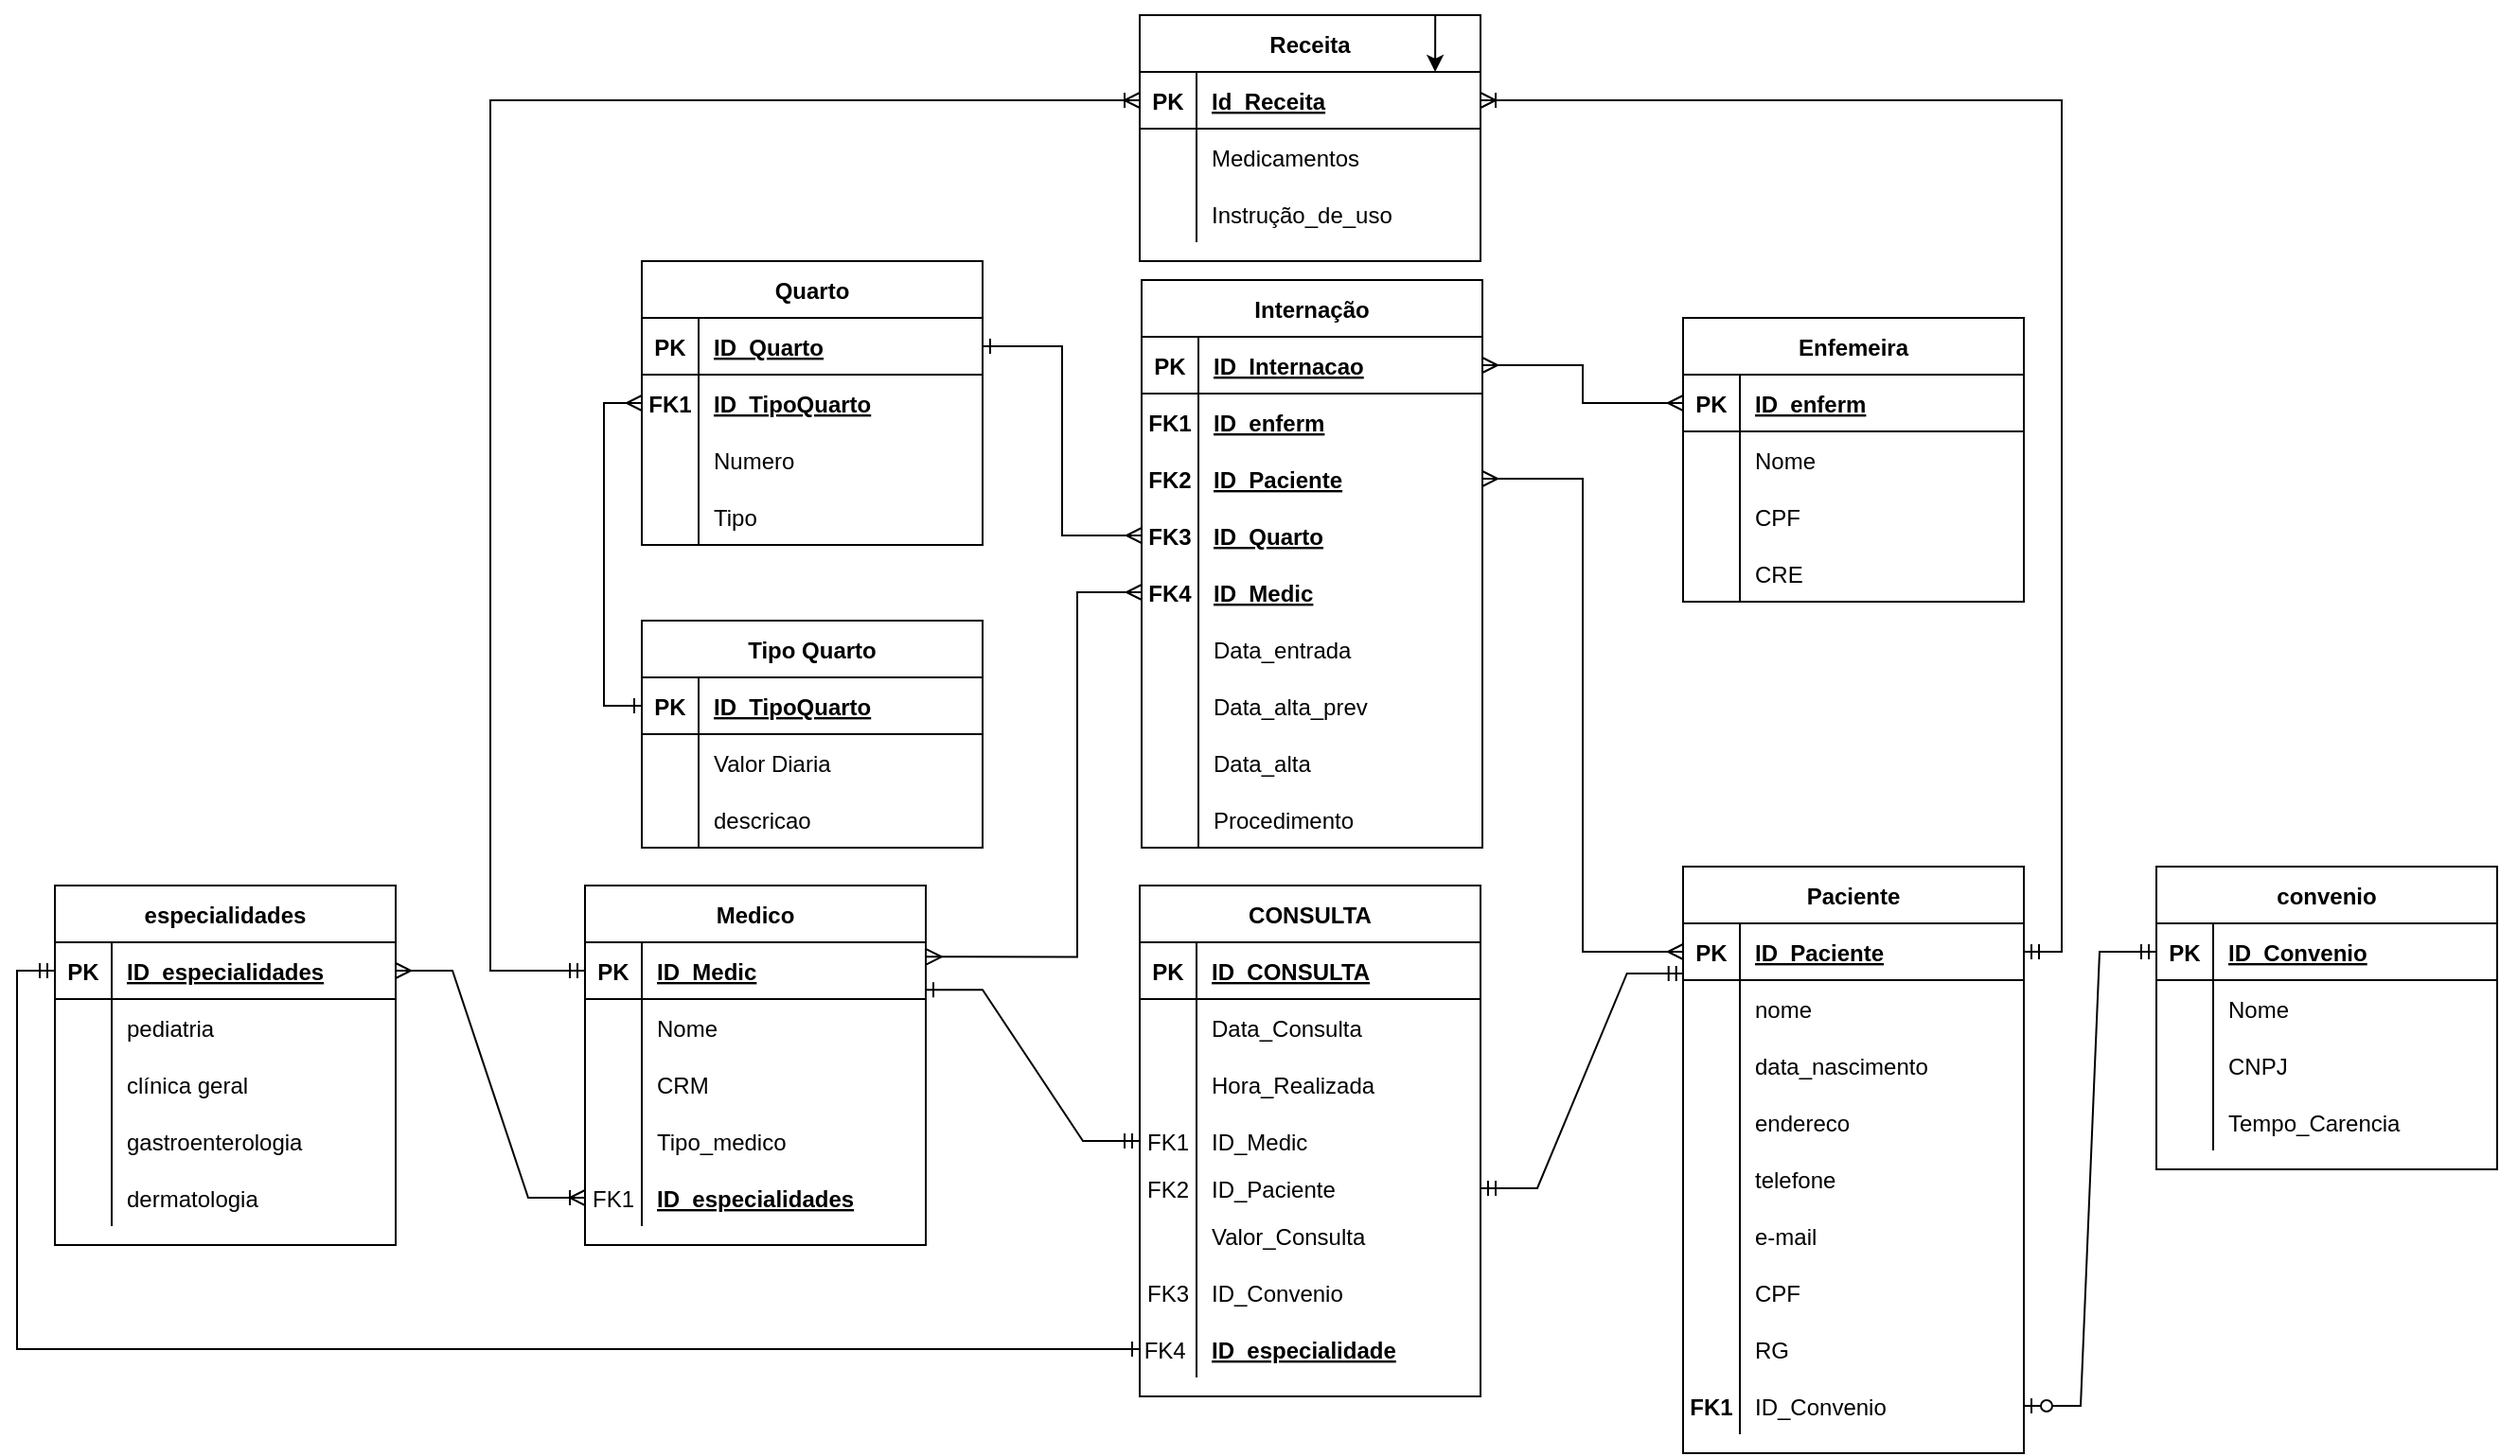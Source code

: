 <mxfile version="20.5.3" type="github">
  <diagram id="mUYQlZZNMvP-NMZtxg8_" name="Página-1">
    <mxGraphModel dx="2572" dy="1971" grid="1" gridSize="10" guides="1" tooltips="1" connect="1" arrows="1" fold="1" page="1" pageScale="1" pageWidth="827" pageHeight="1169" math="0" shadow="0">
      <root>
        <mxCell id="0" />
        <mxCell id="1" parent="0" />
        <mxCell id="eb4jmLnmEzN_KnKhr4RH-14" value="CONSULTA" style="shape=table;startSize=30;container=1;collapsible=1;childLayout=tableLayout;fixedRows=1;rowLines=0;fontStyle=1;align=center;resizeLast=1;fontColor=#000000;" parent="1" vertex="1">
          <mxGeometry x="323" y="-120" width="180" height="270" as="geometry" />
        </mxCell>
        <mxCell id="eb4jmLnmEzN_KnKhr4RH-15" value="" style="shape=tableRow;horizontal=0;startSize=0;swimlaneHead=0;swimlaneBody=0;fillColor=none;collapsible=0;dropTarget=0;points=[[0,0.5],[1,0.5]];portConstraint=eastwest;top=0;left=0;right=0;bottom=1;" parent="eb4jmLnmEzN_KnKhr4RH-14" vertex="1">
          <mxGeometry y="30" width="180" height="30" as="geometry" />
        </mxCell>
        <mxCell id="eb4jmLnmEzN_KnKhr4RH-16" value="PK" style="shape=partialRectangle;connectable=0;fillColor=none;top=0;left=0;bottom=0;right=0;fontStyle=1;overflow=hidden;" parent="eb4jmLnmEzN_KnKhr4RH-15" vertex="1">
          <mxGeometry width="30" height="30" as="geometry">
            <mxRectangle width="30" height="30" as="alternateBounds" />
          </mxGeometry>
        </mxCell>
        <mxCell id="eb4jmLnmEzN_KnKhr4RH-17" value="ID_CONSULTA" style="shape=partialRectangle;connectable=0;fillColor=none;top=0;left=0;bottom=0;right=0;align=left;spacingLeft=6;fontStyle=5;overflow=hidden;" parent="eb4jmLnmEzN_KnKhr4RH-15" vertex="1">
          <mxGeometry x="30" width="150" height="30" as="geometry">
            <mxRectangle width="150" height="30" as="alternateBounds" />
          </mxGeometry>
        </mxCell>
        <mxCell id="eb4jmLnmEzN_KnKhr4RH-18" value="" style="shape=tableRow;horizontal=0;startSize=0;swimlaneHead=0;swimlaneBody=0;fillColor=none;collapsible=0;dropTarget=0;points=[[0,0.5],[1,0.5]];portConstraint=eastwest;top=0;left=0;right=0;bottom=0;" parent="eb4jmLnmEzN_KnKhr4RH-14" vertex="1">
          <mxGeometry y="60" width="180" height="30" as="geometry" />
        </mxCell>
        <mxCell id="eb4jmLnmEzN_KnKhr4RH-19" value="" style="shape=partialRectangle;connectable=0;fillColor=none;top=0;left=0;bottom=0;right=0;editable=1;overflow=hidden;" parent="eb4jmLnmEzN_KnKhr4RH-18" vertex="1">
          <mxGeometry width="30" height="30" as="geometry">
            <mxRectangle width="30" height="30" as="alternateBounds" />
          </mxGeometry>
        </mxCell>
        <mxCell id="eb4jmLnmEzN_KnKhr4RH-20" value="Data_Consulta" style="shape=partialRectangle;connectable=0;fillColor=none;top=0;left=0;bottom=0;right=0;align=left;spacingLeft=6;overflow=hidden;" parent="eb4jmLnmEzN_KnKhr4RH-18" vertex="1">
          <mxGeometry x="30" width="150" height="30" as="geometry">
            <mxRectangle width="150" height="30" as="alternateBounds" />
          </mxGeometry>
        </mxCell>
        <mxCell id="eb4jmLnmEzN_KnKhr4RH-21" value="" style="shape=tableRow;horizontal=0;startSize=0;swimlaneHead=0;swimlaneBody=0;fillColor=none;collapsible=0;dropTarget=0;points=[[0,0.5],[1,0.5]];portConstraint=eastwest;top=0;left=0;right=0;bottom=0;" parent="eb4jmLnmEzN_KnKhr4RH-14" vertex="1">
          <mxGeometry y="90" width="180" height="30" as="geometry" />
        </mxCell>
        <mxCell id="eb4jmLnmEzN_KnKhr4RH-22" value="" style="shape=partialRectangle;connectable=0;fillColor=none;top=0;left=0;bottom=0;right=0;editable=1;overflow=hidden;" parent="eb4jmLnmEzN_KnKhr4RH-21" vertex="1">
          <mxGeometry width="30" height="30" as="geometry">
            <mxRectangle width="30" height="30" as="alternateBounds" />
          </mxGeometry>
        </mxCell>
        <mxCell id="eb4jmLnmEzN_KnKhr4RH-23" value="Hora_Realizada" style="shape=partialRectangle;connectable=0;fillColor=none;top=0;left=0;bottom=0;right=0;align=left;spacingLeft=6;overflow=hidden;" parent="eb4jmLnmEzN_KnKhr4RH-21" vertex="1">
          <mxGeometry x="30" width="150" height="30" as="geometry">
            <mxRectangle width="150" height="30" as="alternateBounds" />
          </mxGeometry>
        </mxCell>
        <mxCell id="eb4jmLnmEzN_KnKhr4RH-24" value="" style="shape=tableRow;horizontal=0;startSize=0;swimlaneHead=0;swimlaneBody=0;fillColor=none;collapsible=0;dropTarget=0;points=[[0,0.5],[1,0.5]];portConstraint=eastwest;top=0;left=0;right=0;bottom=0;" parent="eb4jmLnmEzN_KnKhr4RH-14" vertex="1">
          <mxGeometry y="120" width="180" height="30" as="geometry" />
        </mxCell>
        <mxCell id="eb4jmLnmEzN_KnKhr4RH-25" value="FK1" style="shape=partialRectangle;connectable=0;fillColor=none;top=0;left=0;bottom=0;right=0;editable=1;overflow=hidden;" parent="eb4jmLnmEzN_KnKhr4RH-24" vertex="1">
          <mxGeometry width="30" height="30" as="geometry">
            <mxRectangle width="30" height="30" as="alternateBounds" />
          </mxGeometry>
        </mxCell>
        <mxCell id="eb4jmLnmEzN_KnKhr4RH-26" value="ID_Medic" style="shape=partialRectangle;connectable=0;fillColor=none;top=0;left=0;bottom=0;right=0;align=left;spacingLeft=6;overflow=hidden;" parent="eb4jmLnmEzN_KnKhr4RH-24" vertex="1">
          <mxGeometry x="30" width="150" height="30" as="geometry">
            <mxRectangle width="150" height="30" as="alternateBounds" />
          </mxGeometry>
        </mxCell>
        <mxCell id="eb4jmLnmEzN_KnKhr4RH-28" value="" style="shape=tableRow;horizontal=0;startSize=0;swimlaneHead=0;swimlaneBody=0;fillColor=none;collapsible=0;dropTarget=0;points=[[0,0.5],[1,0.5]];portConstraint=eastwest;top=0;left=0;right=0;bottom=0;fontColor=#000000;" parent="eb4jmLnmEzN_KnKhr4RH-14" vertex="1">
          <mxGeometry y="150" width="180" height="20" as="geometry" />
        </mxCell>
        <mxCell id="eb4jmLnmEzN_KnKhr4RH-29" value="FK2" style="shape=partialRectangle;connectable=0;fillColor=none;top=0;left=0;bottom=0;right=0;editable=1;overflow=hidden;fontColor=#000000;" parent="eb4jmLnmEzN_KnKhr4RH-28" vertex="1">
          <mxGeometry width="30" height="20" as="geometry">
            <mxRectangle width="30" height="20" as="alternateBounds" />
          </mxGeometry>
        </mxCell>
        <mxCell id="eb4jmLnmEzN_KnKhr4RH-30" value="ID_Paciente" style="shape=partialRectangle;connectable=0;fillColor=none;top=0;left=0;bottom=0;right=0;align=left;spacingLeft=6;overflow=hidden;fontColor=#000000;" parent="eb4jmLnmEzN_KnKhr4RH-28" vertex="1">
          <mxGeometry x="30" width="150" height="20" as="geometry">
            <mxRectangle width="150" height="20" as="alternateBounds" />
          </mxGeometry>
        </mxCell>
        <mxCell id="eb4jmLnmEzN_KnKhr4RH-32" value="" style="shape=tableRow;horizontal=0;startSize=0;swimlaneHead=0;swimlaneBody=0;fillColor=none;collapsible=0;dropTarget=0;points=[[0,0.5],[1,0.5]];portConstraint=eastwest;top=0;left=0;right=0;bottom=0;fontColor=#000000;" parent="eb4jmLnmEzN_KnKhr4RH-14" vertex="1">
          <mxGeometry y="170" width="180" height="30" as="geometry" />
        </mxCell>
        <mxCell id="eb4jmLnmEzN_KnKhr4RH-33" value="" style="shape=partialRectangle;connectable=0;fillColor=none;top=0;left=0;bottom=0;right=0;editable=1;overflow=hidden;fontColor=#000000;" parent="eb4jmLnmEzN_KnKhr4RH-32" vertex="1">
          <mxGeometry width="30" height="30" as="geometry">
            <mxRectangle width="30" height="30" as="alternateBounds" />
          </mxGeometry>
        </mxCell>
        <mxCell id="eb4jmLnmEzN_KnKhr4RH-34" value="Valor_Consulta" style="shape=partialRectangle;connectable=0;fillColor=none;top=0;left=0;bottom=0;right=0;align=left;spacingLeft=6;overflow=hidden;fontColor=#000000;" parent="eb4jmLnmEzN_KnKhr4RH-32" vertex="1">
          <mxGeometry x="30" width="150" height="30" as="geometry">
            <mxRectangle width="150" height="30" as="alternateBounds" />
          </mxGeometry>
        </mxCell>
        <mxCell id="eb4jmLnmEzN_KnKhr4RH-36" value="" style="shape=tableRow;horizontal=0;startSize=0;swimlaneHead=0;swimlaneBody=0;fillColor=none;collapsible=0;dropTarget=0;points=[[0,0.5],[1,0.5]];portConstraint=eastwest;top=0;left=0;right=0;bottom=0;fontColor=#000000;" parent="eb4jmLnmEzN_KnKhr4RH-14" vertex="1">
          <mxGeometry y="200" width="180" height="30" as="geometry" />
        </mxCell>
        <mxCell id="eb4jmLnmEzN_KnKhr4RH-37" value="FK3" style="shape=partialRectangle;connectable=0;fillColor=none;top=0;left=0;bottom=0;right=0;editable=1;overflow=hidden;fontColor=#000000;" parent="eb4jmLnmEzN_KnKhr4RH-36" vertex="1">
          <mxGeometry width="30" height="30" as="geometry">
            <mxRectangle width="30" height="30" as="alternateBounds" />
          </mxGeometry>
        </mxCell>
        <mxCell id="eb4jmLnmEzN_KnKhr4RH-38" value="ID_Convenio" style="shape=partialRectangle;connectable=0;fillColor=none;top=0;left=0;bottom=0;right=0;align=left;spacingLeft=6;overflow=hidden;fontColor=#000000;" parent="eb4jmLnmEzN_KnKhr4RH-36" vertex="1">
          <mxGeometry x="30" width="150" height="30" as="geometry">
            <mxRectangle width="150" height="30" as="alternateBounds" />
          </mxGeometry>
        </mxCell>
        <mxCell id="eb4jmLnmEzN_KnKhr4RH-40" value="" style="shape=tableRow;horizontal=0;startSize=0;swimlaneHead=0;swimlaneBody=0;fillColor=none;collapsible=0;dropTarget=0;points=[[0,0.5],[1,0.5]];portConstraint=eastwest;top=0;left=0;right=0;bottom=0;fontColor=#000000;" parent="eb4jmLnmEzN_KnKhr4RH-14" vertex="1">
          <mxGeometry y="230" width="180" height="30" as="geometry" />
        </mxCell>
        <mxCell id="eb4jmLnmEzN_KnKhr4RH-41" value="FK4 " style="shape=partialRectangle;connectable=0;fillColor=none;top=0;left=0;bottom=0;right=0;editable=1;overflow=hidden;fontColor=#000000;" parent="eb4jmLnmEzN_KnKhr4RH-40" vertex="1">
          <mxGeometry width="30" height="30" as="geometry">
            <mxRectangle width="30" height="30" as="alternateBounds" />
          </mxGeometry>
        </mxCell>
        <mxCell id="eb4jmLnmEzN_KnKhr4RH-42" value="ID_especialidade" style="shape=partialRectangle;connectable=0;fillColor=none;top=0;left=0;bottom=0;right=0;align=left;spacingLeft=6;overflow=hidden;fontColor=#000000;fontStyle=5" parent="eb4jmLnmEzN_KnKhr4RH-40" vertex="1">
          <mxGeometry x="30" width="150" height="30" as="geometry">
            <mxRectangle width="150" height="30" as="alternateBounds" />
          </mxGeometry>
        </mxCell>
        <mxCell id="eb4jmLnmEzN_KnKhr4RH-43" value="Paciente" style="shape=table;startSize=30;container=1;collapsible=1;childLayout=tableLayout;fixedRows=1;rowLines=0;fontStyle=1;align=center;resizeLast=1;fontColor=#000000;" parent="1" vertex="1">
          <mxGeometry x="610" y="-130" width="180" height="310" as="geometry" />
        </mxCell>
        <mxCell id="eb4jmLnmEzN_KnKhr4RH-44" value="" style="shape=tableRow;horizontal=0;startSize=0;swimlaneHead=0;swimlaneBody=0;fillColor=none;collapsible=0;dropTarget=0;points=[[0,0.5],[1,0.5]];portConstraint=eastwest;top=0;left=0;right=0;bottom=1;fontColor=#000000;" parent="eb4jmLnmEzN_KnKhr4RH-43" vertex="1">
          <mxGeometry y="30" width="180" height="30" as="geometry" />
        </mxCell>
        <mxCell id="eb4jmLnmEzN_KnKhr4RH-45" value="PK" style="shape=partialRectangle;connectable=0;fillColor=none;top=0;left=0;bottom=0;right=0;fontStyle=1;overflow=hidden;fontColor=#000000;" parent="eb4jmLnmEzN_KnKhr4RH-44" vertex="1">
          <mxGeometry width="30" height="30" as="geometry">
            <mxRectangle width="30" height="30" as="alternateBounds" />
          </mxGeometry>
        </mxCell>
        <mxCell id="eb4jmLnmEzN_KnKhr4RH-46" value="ID_Paciente" style="shape=partialRectangle;connectable=0;fillColor=none;top=0;left=0;bottom=0;right=0;align=left;spacingLeft=6;fontStyle=5;overflow=hidden;fontColor=#000000;" parent="eb4jmLnmEzN_KnKhr4RH-44" vertex="1">
          <mxGeometry x="30" width="150" height="30" as="geometry">
            <mxRectangle width="150" height="30" as="alternateBounds" />
          </mxGeometry>
        </mxCell>
        <mxCell id="eb4jmLnmEzN_KnKhr4RH-47" value="" style="shape=tableRow;horizontal=0;startSize=0;swimlaneHead=0;swimlaneBody=0;fillColor=none;collapsible=0;dropTarget=0;points=[[0,0.5],[1,0.5]];portConstraint=eastwest;top=0;left=0;right=0;bottom=0;fontColor=#000000;" parent="eb4jmLnmEzN_KnKhr4RH-43" vertex="1">
          <mxGeometry y="60" width="180" height="30" as="geometry" />
        </mxCell>
        <mxCell id="eb4jmLnmEzN_KnKhr4RH-48" value="" style="shape=partialRectangle;connectable=0;fillColor=none;top=0;left=0;bottom=0;right=0;editable=1;overflow=hidden;fontColor=#000000;" parent="eb4jmLnmEzN_KnKhr4RH-47" vertex="1">
          <mxGeometry width="30" height="30" as="geometry">
            <mxRectangle width="30" height="30" as="alternateBounds" />
          </mxGeometry>
        </mxCell>
        <mxCell id="eb4jmLnmEzN_KnKhr4RH-49" value="nome" style="shape=partialRectangle;connectable=0;fillColor=none;top=0;left=0;bottom=0;right=0;align=left;spacingLeft=6;overflow=hidden;fontColor=#000000;" parent="eb4jmLnmEzN_KnKhr4RH-47" vertex="1">
          <mxGeometry x="30" width="150" height="30" as="geometry">
            <mxRectangle width="150" height="30" as="alternateBounds" />
          </mxGeometry>
        </mxCell>
        <mxCell id="eb4jmLnmEzN_KnKhr4RH-50" value="" style="shape=tableRow;horizontal=0;startSize=0;swimlaneHead=0;swimlaneBody=0;fillColor=none;collapsible=0;dropTarget=0;points=[[0,0.5],[1,0.5]];portConstraint=eastwest;top=0;left=0;right=0;bottom=0;fontColor=#000000;" parent="eb4jmLnmEzN_KnKhr4RH-43" vertex="1">
          <mxGeometry y="90" width="180" height="30" as="geometry" />
        </mxCell>
        <mxCell id="eb4jmLnmEzN_KnKhr4RH-51" value="" style="shape=partialRectangle;connectable=0;fillColor=none;top=0;left=0;bottom=0;right=0;editable=1;overflow=hidden;fontColor=#000000;" parent="eb4jmLnmEzN_KnKhr4RH-50" vertex="1">
          <mxGeometry width="30" height="30" as="geometry">
            <mxRectangle width="30" height="30" as="alternateBounds" />
          </mxGeometry>
        </mxCell>
        <mxCell id="eb4jmLnmEzN_KnKhr4RH-52" value="data_nascimento" style="shape=partialRectangle;connectable=0;fillColor=none;top=0;left=0;bottom=0;right=0;align=left;spacingLeft=6;overflow=hidden;fontColor=#000000;" parent="eb4jmLnmEzN_KnKhr4RH-50" vertex="1">
          <mxGeometry x="30" width="150" height="30" as="geometry">
            <mxRectangle width="150" height="30" as="alternateBounds" />
          </mxGeometry>
        </mxCell>
        <mxCell id="eb4jmLnmEzN_KnKhr4RH-53" value="" style="shape=tableRow;horizontal=0;startSize=0;swimlaneHead=0;swimlaneBody=0;fillColor=none;collapsible=0;dropTarget=0;points=[[0,0.5],[1,0.5]];portConstraint=eastwest;top=0;left=0;right=0;bottom=0;fontColor=#000000;" parent="eb4jmLnmEzN_KnKhr4RH-43" vertex="1">
          <mxGeometry y="120" width="180" height="30" as="geometry" />
        </mxCell>
        <mxCell id="eb4jmLnmEzN_KnKhr4RH-54" value="" style="shape=partialRectangle;connectable=0;fillColor=none;top=0;left=0;bottom=0;right=0;editable=1;overflow=hidden;fontColor=#000000;" parent="eb4jmLnmEzN_KnKhr4RH-53" vertex="1">
          <mxGeometry width="30" height="30" as="geometry">
            <mxRectangle width="30" height="30" as="alternateBounds" />
          </mxGeometry>
        </mxCell>
        <mxCell id="eb4jmLnmEzN_KnKhr4RH-55" value="endereco" style="shape=partialRectangle;connectable=0;fillColor=none;top=0;left=0;bottom=0;right=0;align=left;spacingLeft=6;overflow=hidden;fontColor=#000000;" parent="eb4jmLnmEzN_KnKhr4RH-53" vertex="1">
          <mxGeometry x="30" width="150" height="30" as="geometry">
            <mxRectangle width="150" height="30" as="alternateBounds" />
          </mxGeometry>
        </mxCell>
        <mxCell id="eb4jmLnmEzN_KnKhr4RH-57" value="" style="shape=tableRow;horizontal=0;startSize=0;swimlaneHead=0;swimlaneBody=0;fillColor=none;collapsible=0;dropTarget=0;points=[[0,0.5],[1,0.5]];portConstraint=eastwest;top=0;left=0;right=0;bottom=0;fontColor=#000000;" parent="eb4jmLnmEzN_KnKhr4RH-43" vertex="1">
          <mxGeometry y="150" width="180" height="30" as="geometry" />
        </mxCell>
        <mxCell id="eb4jmLnmEzN_KnKhr4RH-58" value="" style="shape=partialRectangle;connectable=0;fillColor=none;top=0;left=0;bottom=0;right=0;editable=1;overflow=hidden;fontColor=#000000;" parent="eb4jmLnmEzN_KnKhr4RH-57" vertex="1">
          <mxGeometry width="30" height="30" as="geometry">
            <mxRectangle width="30" height="30" as="alternateBounds" />
          </mxGeometry>
        </mxCell>
        <mxCell id="eb4jmLnmEzN_KnKhr4RH-59" value="telefone" style="shape=partialRectangle;connectable=0;fillColor=none;top=0;left=0;bottom=0;right=0;align=left;spacingLeft=6;overflow=hidden;fontColor=#000000;" parent="eb4jmLnmEzN_KnKhr4RH-57" vertex="1">
          <mxGeometry x="30" width="150" height="30" as="geometry">
            <mxRectangle width="150" height="30" as="alternateBounds" />
          </mxGeometry>
        </mxCell>
        <mxCell id="eb4jmLnmEzN_KnKhr4RH-62" value="" style="shape=tableRow;horizontal=0;startSize=0;swimlaneHead=0;swimlaneBody=0;fillColor=none;collapsible=0;dropTarget=0;points=[[0,0.5],[1,0.5]];portConstraint=eastwest;top=0;left=0;right=0;bottom=0;fontColor=#000000;" parent="eb4jmLnmEzN_KnKhr4RH-43" vertex="1">
          <mxGeometry y="180" width="180" height="30" as="geometry" />
        </mxCell>
        <mxCell id="eb4jmLnmEzN_KnKhr4RH-63" value="" style="shape=partialRectangle;connectable=0;fillColor=none;top=0;left=0;bottom=0;right=0;editable=1;overflow=hidden;fontColor=#000000;" parent="eb4jmLnmEzN_KnKhr4RH-62" vertex="1">
          <mxGeometry width="30" height="30" as="geometry">
            <mxRectangle width="30" height="30" as="alternateBounds" />
          </mxGeometry>
        </mxCell>
        <mxCell id="eb4jmLnmEzN_KnKhr4RH-64" value="e-mail" style="shape=partialRectangle;connectable=0;fillColor=none;top=0;left=0;bottom=0;right=0;align=left;spacingLeft=6;overflow=hidden;fontColor=#000000;" parent="eb4jmLnmEzN_KnKhr4RH-62" vertex="1">
          <mxGeometry x="30" width="150" height="30" as="geometry">
            <mxRectangle width="150" height="30" as="alternateBounds" />
          </mxGeometry>
        </mxCell>
        <mxCell id="eb4jmLnmEzN_KnKhr4RH-66" value="" style="shape=tableRow;horizontal=0;startSize=0;swimlaneHead=0;swimlaneBody=0;fillColor=none;collapsible=0;dropTarget=0;points=[[0,0.5],[1,0.5]];portConstraint=eastwest;top=0;left=0;right=0;bottom=0;fontColor=#000000;" parent="eb4jmLnmEzN_KnKhr4RH-43" vertex="1">
          <mxGeometry y="210" width="180" height="30" as="geometry" />
        </mxCell>
        <mxCell id="eb4jmLnmEzN_KnKhr4RH-67" value="" style="shape=partialRectangle;connectable=0;fillColor=none;top=0;left=0;bottom=0;right=0;editable=1;overflow=hidden;fontColor=#000000;" parent="eb4jmLnmEzN_KnKhr4RH-66" vertex="1">
          <mxGeometry width="30" height="30" as="geometry">
            <mxRectangle width="30" height="30" as="alternateBounds" />
          </mxGeometry>
        </mxCell>
        <mxCell id="eb4jmLnmEzN_KnKhr4RH-68" value="CPF" style="shape=partialRectangle;connectable=0;fillColor=none;top=0;left=0;bottom=0;right=0;align=left;spacingLeft=6;overflow=hidden;fontColor=#000000;" parent="eb4jmLnmEzN_KnKhr4RH-66" vertex="1">
          <mxGeometry x="30" width="150" height="30" as="geometry">
            <mxRectangle width="150" height="30" as="alternateBounds" />
          </mxGeometry>
        </mxCell>
        <mxCell id="eb4jmLnmEzN_KnKhr4RH-70" value="" style="shape=tableRow;horizontal=0;startSize=0;swimlaneHead=0;swimlaneBody=0;fillColor=none;collapsible=0;dropTarget=0;points=[[0,0.5],[1,0.5]];portConstraint=eastwest;top=0;left=0;right=0;bottom=0;fontColor=#000000;" parent="eb4jmLnmEzN_KnKhr4RH-43" vertex="1">
          <mxGeometry y="240" width="180" height="30" as="geometry" />
        </mxCell>
        <mxCell id="eb4jmLnmEzN_KnKhr4RH-71" value="" style="shape=partialRectangle;connectable=0;fillColor=none;top=0;left=0;bottom=0;right=0;editable=1;overflow=hidden;fontColor=#000000;" parent="eb4jmLnmEzN_KnKhr4RH-70" vertex="1">
          <mxGeometry width="30" height="30" as="geometry">
            <mxRectangle width="30" height="30" as="alternateBounds" />
          </mxGeometry>
        </mxCell>
        <mxCell id="eb4jmLnmEzN_KnKhr4RH-72" value="RG" style="shape=partialRectangle;connectable=0;fillColor=none;top=0;left=0;bottom=0;right=0;align=left;spacingLeft=6;overflow=hidden;fontColor=#000000;" parent="eb4jmLnmEzN_KnKhr4RH-70" vertex="1">
          <mxGeometry x="30" width="150" height="30" as="geometry">
            <mxRectangle width="150" height="30" as="alternateBounds" />
          </mxGeometry>
        </mxCell>
        <mxCell id="eb4jmLnmEzN_KnKhr4RH-74" value="" style="shape=tableRow;horizontal=0;startSize=0;swimlaneHead=0;swimlaneBody=0;fillColor=none;collapsible=0;dropTarget=0;points=[[0,0.5],[1,0.5]];portConstraint=eastwest;top=0;left=0;right=0;bottom=0;fontColor=#000000;" parent="eb4jmLnmEzN_KnKhr4RH-43" vertex="1">
          <mxGeometry y="270" width="180" height="30" as="geometry" />
        </mxCell>
        <mxCell id="eb4jmLnmEzN_KnKhr4RH-75" value="FK1" style="shape=partialRectangle;connectable=0;fillColor=none;top=0;left=0;bottom=0;right=0;editable=1;overflow=hidden;fontColor=#000000;fontStyle=1" parent="eb4jmLnmEzN_KnKhr4RH-74" vertex="1">
          <mxGeometry width="30" height="30" as="geometry">
            <mxRectangle width="30" height="30" as="alternateBounds" />
          </mxGeometry>
        </mxCell>
        <mxCell id="eb4jmLnmEzN_KnKhr4RH-76" value="ID_Convenio" style="shape=partialRectangle;connectable=0;fillColor=none;top=0;left=0;bottom=0;right=0;align=left;spacingLeft=6;overflow=hidden;fontColor=#000000;" parent="eb4jmLnmEzN_KnKhr4RH-74" vertex="1">
          <mxGeometry x="30" width="150" height="30" as="geometry">
            <mxRectangle width="150" height="30" as="alternateBounds" />
          </mxGeometry>
        </mxCell>
        <mxCell id="eb4jmLnmEzN_KnKhr4RH-77" value="convenio" style="shape=table;startSize=30;container=1;collapsible=1;childLayout=tableLayout;fixedRows=1;rowLines=0;fontStyle=1;align=center;resizeLast=1;fontColor=#000000;" parent="1" vertex="1">
          <mxGeometry x="860" y="-130" width="180" height="160" as="geometry" />
        </mxCell>
        <mxCell id="eb4jmLnmEzN_KnKhr4RH-78" value="" style="shape=tableRow;horizontal=0;startSize=0;swimlaneHead=0;swimlaneBody=0;fillColor=none;collapsible=0;dropTarget=0;points=[[0,0.5],[1,0.5]];portConstraint=eastwest;top=0;left=0;right=0;bottom=1;fontColor=#000000;" parent="eb4jmLnmEzN_KnKhr4RH-77" vertex="1">
          <mxGeometry y="30" width="180" height="30" as="geometry" />
        </mxCell>
        <mxCell id="eb4jmLnmEzN_KnKhr4RH-79" value="PK" style="shape=partialRectangle;connectable=0;fillColor=none;top=0;left=0;bottom=0;right=0;fontStyle=1;overflow=hidden;fontColor=#000000;" parent="eb4jmLnmEzN_KnKhr4RH-78" vertex="1">
          <mxGeometry width="30" height="30" as="geometry">
            <mxRectangle width="30" height="30" as="alternateBounds" />
          </mxGeometry>
        </mxCell>
        <mxCell id="eb4jmLnmEzN_KnKhr4RH-80" value="ID_Convenio" style="shape=partialRectangle;connectable=0;fillColor=none;top=0;left=0;bottom=0;right=0;align=left;spacingLeft=6;fontStyle=5;overflow=hidden;fontColor=#000000;" parent="eb4jmLnmEzN_KnKhr4RH-78" vertex="1">
          <mxGeometry x="30" width="150" height="30" as="geometry">
            <mxRectangle width="150" height="30" as="alternateBounds" />
          </mxGeometry>
        </mxCell>
        <mxCell id="eb4jmLnmEzN_KnKhr4RH-81" value="" style="shape=tableRow;horizontal=0;startSize=0;swimlaneHead=0;swimlaneBody=0;fillColor=none;collapsible=0;dropTarget=0;points=[[0,0.5],[1,0.5]];portConstraint=eastwest;top=0;left=0;right=0;bottom=0;fontColor=#000000;" parent="eb4jmLnmEzN_KnKhr4RH-77" vertex="1">
          <mxGeometry y="60" width="180" height="30" as="geometry" />
        </mxCell>
        <mxCell id="eb4jmLnmEzN_KnKhr4RH-82" value="" style="shape=partialRectangle;connectable=0;fillColor=none;top=0;left=0;bottom=0;right=0;editable=1;overflow=hidden;fontColor=#000000;" parent="eb4jmLnmEzN_KnKhr4RH-81" vertex="1">
          <mxGeometry width="30" height="30" as="geometry">
            <mxRectangle width="30" height="30" as="alternateBounds" />
          </mxGeometry>
        </mxCell>
        <mxCell id="eb4jmLnmEzN_KnKhr4RH-83" value="Nome" style="shape=partialRectangle;connectable=0;fillColor=none;top=0;left=0;bottom=0;right=0;align=left;spacingLeft=6;overflow=hidden;fontColor=#000000;" parent="eb4jmLnmEzN_KnKhr4RH-81" vertex="1">
          <mxGeometry x="30" width="150" height="30" as="geometry">
            <mxRectangle width="150" height="30" as="alternateBounds" />
          </mxGeometry>
        </mxCell>
        <mxCell id="eb4jmLnmEzN_KnKhr4RH-84" value="" style="shape=tableRow;horizontal=0;startSize=0;swimlaneHead=0;swimlaneBody=0;fillColor=none;collapsible=0;dropTarget=0;points=[[0,0.5],[1,0.5]];portConstraint=eastwest;top=0;left=0;right=0;bottom=0;fontColor=#000000;" parent="eb4jmLnmEzN_KnKhr4RH-77" vertex="1">
          <mxGeometry y="90" width="180" height="30" as="geometry" />
        </mxCell>
        <mxCell id="eb4jmLnmEzN_KnKhr4RH-85" value="" style="shape=partialRectangle;connectable=0;fillColor=none;top=0;left=0;bottom=0;right=0;editable=1;overflow=hidden;fontColor=#000000;" parent="eb4jmLnmEzN_KnKhr4RH-84" vertex="1">
          <mxGeometry width="30" height="30" as="geometry">
            <mxRectangle width="30" height="30" as="alternateBounds" />
          </mxGeometry>
        </mxCell>
        <mxCell id="eb4jmLnmEzN_KnKhr4RH-86" value="CNPJ" style="shape=partialRectangle;connectable=0;fillColor=none;top=0;left=0;bottom=0;right=0;align=left;spacingLeft=6;overflow=hidden;fontColor=#000000;" parent="eb4jmLnmEzN_KnKhr4RH-84" vertex="1">
          <mxGeometry x="30" width="150" height="30" as="geometry">
            <mxRectangle width="150" height="30" as="alternateBounds" />
          </mxGeometry>
        </mxCell>
        <mxCell id="eb4jmLnmEzN_KnKhr4RH-87" value="" style="shape=tableRow;horizontal=0;startSize=0;swimlaneHead=0;swimlaneBody=0;fillColor=none;collapsible=0;dropTarget=0;points=[[0,0.5],[1,0.5]];portConstraint=eastwest;top=0;left=0;right=0;bottom=0;fontColor=#000000;" parent="eb4jmLnmEzN_KnKhr4RH-77" vertex="1">
          <mxGeometry y="120" width="180" height="30" as="geometry" />
        </mxCell>
        <mxCell id="eb4jmLnmEzN_KnKhr4RH-88" value="" style="shape=partialRectangle;connectable=0;fillColor=none;top=0;left=0;bottom=0;right=0;editable=1;overflow=hidden;fontColor=#000000;" parent="eb4jmLnmEzN_KnKhr4RH-87" vertex="1">
          <mxGeometry width="30" height="30" as="geometry">
            <mxRectangle width="30" height="30" as="alternateBounds" />
          </mxGeometry>
        </mxCell>
        <mxCell id="eb4jmLnmEzN_KnKhr4RH-89" value="Tempo_Carencia" style="shape=partialRectangle;connectable=0;fillColor=none;top=0;left=0;bottom=0;right=0;align=left;spacingLeft=6;overflow=hidden;fontColor=#000000;" parent="eb4jmLnmEzN_KnKhr4RH-87" vertex="1">
          <mxGeometry x="30" width="150" height="30" as="geometry">
            <mxRectangle width="150" height="30" as="alternateBounds" />
          </mxGeometry>
        </mxCell>
        <mxCell id="eb4jmLnmEzN_KnKhr4RH-94" value="Medico" style="shape=table;startSize=30;container=1;collapsible=1;childLayout=tableLayout;fixedRows=1;rowLines=0;fontStyle=1;align=center;resizeLast=1;fontColor=#000000;" parent="1" vertex="1">
          <mxGeometry x="30" y="-120" width="180" height="190" as="geometry" />
        </mxCell>
        <mxCell id="eb4jmLnmEzN_KnKhr4RH-95" value="" style="shape=tableRow;horizontal=0;startSize=0;swimlaneHead=0;swimlaneBody=0;fillColor=none;collapsible=0;dropTarget=0;points=[[0,0.5],[1,0.5]];portConstraint=eastwest;top=0;left=0;right=0;bottom=1;fontColor=#000000;" parent="eb4jmLnmEzN_KnKhr4RH-94" vertex="1">
          <mxGeometry y="30" width="180" height="30" as="geometry" />
        </mxCell>
        <mxCell id="eb4jmLnmEzN_KnKhr4RH-96" value="PK" style="shape=partialRectangle;connectable=0;fillColor=none;top=0;left=0;bottom=0;right=0;fontStyle=1;overflow=hidden;fontColor=#000000;" parent="eb4jmLnmEzN_KnKhr4RH-95" vertex="1">
          <mxGeometry width="30" height="30" as="geometry">
            <mxRectangle width="30" height="30" as="alternateBounds" />
          </mxGeometry>
        </mxCell>
        <mxCell id="eb4jmLnmEzN_KnKhr4RH-97" value="ID_Medic" style="shape=partialRectangle;connectable=0;fillColor=none;top=0;left=0;bottom=0;right=0;align=left;spacingLeft=6;fontStyle=5;overflow=hidden;fontColor=#000000;" parent="eb4jmLnmEzN_KnKhr4RH-95" vertex="1">
          <mxGeometry x="30" width="150" height="30" as="geometry">
            <mxRectangle width="150" height="30" as="alternateBounds" />
          </mxGeometry>
        </mxCell>
        <mxCell id="eb4jmLnmEzN_KnKhr4RH-98" value="" style="shape=tableRow;horizontal=0;startSize=0;swimlaneHead=0;swimlaneBody=0;fillColor=none;collapsible=0;dropTarget=0;points=[[0,0.5],[1,0.5]];portConstraint=eastwest;top=0;left=0;right=0;bottom=0;fontColor=#000000;" parent="eb4jmLnmEzN_KnKhr4RH-94" vertex="1">
          <mxGeometry y="60" width="180" height="30" as="geometry" />
        </mxCell>
        <mxCell id="eb4jmLnmEzN_KnKhr4RH-99" value="" style="shape=partialRectangle;connectable=0;fillColor=none;top=0;left=0;bottom=0;right=0;editable=1;overflow=hidden;fontColor=#000000;" parent="eb4jmLnmEzN_KnKhr4RH-98" vertex="1">
          <mxGeometry width="30" height="30" as="geometry">
            <mxRectangle width="30" height="30" as="alternateBounds" />
          </mxGeometry>
        </mxCell>
        <mxCell id="eb4jmLnmEzN_KnKhr4RH-100" value="Nome " style="shape=partialRectangle;connectable=0;fillColor=none;top=0;left=0;bottom=0;right=0;align=left;spacingLeft=6;overflow=hidden;fontColor=#000000;" parent="eb4jmLnmEzN_KnKhr4RH-98" vertex="1">
          <mxGeometry x="30" width="150" height="30" as="geometry">
            <mxRectangle width="150" height="30" as="alternateBounds" />
          </mxGeometry>
        </mxCell>
        <mxCell id="eb4jmLnmEzN_KnKhr4RH-104" value="" style="shape=tableRow;horizontal=0;startSize=0;swimlaneHead=0;swimlaneBody=0;fillColor=none;collapsible=0;dropTarget=0;points=[[0,0.5],[1,0.5]];portConstraint=eastwest;top=0;left=0;right=0;bottom=0;fontColor=#000000;" parent="eb4jmLnmEzN_KnKhr4RH-94" vertex="1">
          <mxGeometry y="90" width="180" height="30" as="geometry" />
        </mxCell>
        <mxCell id="eb4jmLnmEzN_KnKhr4RH-105" value="" style="shape=partialRectangle;connectable=0;fillColor=none;top=0;left=0;bottom=0;right=0;editable=1;overflow=hidden;fontColor=#000000;" parent="eb4jmLnmEzN_KnKhr4RH-104" vertex="1">
          <mxGeometry width="30" height="30" as="geometry">
            <mxRectangle width="30" height="30" as="alternateBounds" />
          </mxGeometry>
        </mxCell>
        <mxCell id="eb4jmLnmEzN_KnKhr4RH-106" value="CRM" style="shape=partialRectangle;connectable=0;fillColor=none;top=0;left=0;bottom=0;right=0;align=left;spacingLeft=6;overflow=hidden;fontColor=#000000;" parent="eb4jmLnmEzN_KnKhr4RH-104" vertex="1">
          <mxGeometry x="30" width="150" height="30" as="geometry">
            <mxRectangle width="150" height="30" as="alternateBounds" />
          </mxGeometry>
        </mxCell>
        <mxCell id="eb4jmLnmEzN_KnKhr4RH-108" value="" style="shape=tableRow;horizontal=0;startSize=0;swimlaneHead=0;swimlaneBody=0;fillColor=none;collapsible=0;dropTarget=0;points=[[0,0.5],[1,0.5]];portConstraint=eastwest;top=0;left=0;right=0;bottom=0;fontColor=#000000;" parent="eb4jmLnmEzN_KnKhr4RH-94" vertex="1">
          <mxGeometry y="120" width="180" height="30" as="geometry" />
        </mxCell>
        <mxCell id="eb4jmLnmEzN_KnKhr4RH-109" value="" style="shape=partialRectangle;connectable=0;fillColor=none;top=0;left=0;bottom=0;right=0;editable=1;overflow=hidden;fontColor=#000000;" parent="eb4jmLnmEzN_KnKhr4RH-108" vertex="1">
          <mxGeometry width="30" height="30" as="geometry">
            <mxRectangle width="30" height="30" as="alternateBounds" />
          </mxGeometry>
        </mxCell>
        <mxCell id="eb4jmLnmEzN_KnKhr4RH-110" value="Tipo_medico" style="shape=partialRectangle;connectable=0;fillColor=none;top=0;left=0;bottom=0;right=0;align=left;spacingLeft=6;overflow=hidden;fontColor=#000000;" parent="eb4jmLnmEzN_KnKhr4RH-108" vertex="1">
          <mxGeometry x="30" width="150" height="30" as="geometry">
            <mxRectangle width="150" height="30" as="alternateBounds" />
          </mxGeometry>
        </mxCell>
        <mxCell id="eb4jmLnmEzN_KnKhr4RH-101" value="" style="shape=tableRow;horizontal=0;startSize=0;swimlaneHead=0;swimlaneBody=0;fillColor=none;collapsible=0;dropTarget=0;points=[[0,0.5],[1,0.5]];portConstraint=eastwest;top=0;left=0;right=0;bottom=0;fontColor=#000000;" parent="eb4jmLnmEzN_KnKhr4RH-94" vertex="1">
          <mxGeometry y="150" width="180" height="30" as="geometry" />
        </mxCell>
        <mxCell id="eb4jmLnmEzN_KnKhr4RH-102" value="FK1" style="shape=partialRectangle;connectable=0;fillColor=none;top=0;left=0;bottom=0;right=0;editable=1;overflow=hidden;fontColor=#000000;" parent="eb4jmLnmEzN_KnKhr4RH-101" vertex="1">
          <mxGeometry width="30" height="30" as="geometry">
            <mxRectangle width="30" height="30" as="alternateBounds" />
          </mxGeometry>
        </mxCell>
        <mxCell id="eb4jmLnmEzN_KnKhr4RH-103" value="ID_especialidades" style="shape=partialRectangle;connectable=0;fillColor=none;top=0;left=0;bottom=0;right=0;align=left;spacingLeft=6;overflow=hidden;fontColor=#000000;fontStyle=5" parent="eb4jmLnmEzN_KnKhr4RH-101" vertex="1">
          <mxGeometry x="30" width="150" height="30" as="geometry">
            <mxRectangle width="150" height="30" as="alternateBounds" />
          </mxGeometry>
        </mxCell>
        <mxCell id="eb4jmLnmEzN_KnKhr4RH-115" value="especialidades" style="shape=table;startSize=30;container=1;collapsible=1;childLayout=tableLayout;fixedRows=1;rowLines=0;fontStyle=1;align=center;resizeLast=1;fontColor=#000000;" parent="1" vertex="1">
          <mxGeometry x="-250" y="-120" width="180" height="190" as="geometry" />
        </mxCell>
        <mxCell id="eb4jmLnmEzN_KnKhr4RH-116" value="" style="shape=tableRow;horizontal=0;startSize=0;swimlaneHead=0;swimlaneBody=0;fillColor=none;collapsible=0;dropTarget=0;points=[[0,0.5],[1,0.5]];portConstraint=eastwest;top=0;left=0;right=0;bottom=1;fontColor=#000000;" parent="eb4jmLnmEzN_KnKhr4RH-115" vertex="1">
          <mxGeometry y="30" width="180" height="30" as="geometry" />
        </mxCell>
        <mxCell id="eb4jmLnmEzN_KnKhr4RH-117" value="PK" style="shape=partialRectangle;connectable=0;fillColor=none;top=0;left=0;bottom=0;right=0;fontStyle=1;overflow=hidden;fontColor=#000000;" parent="eb4jmLnmEzN_KnKhr4RH-116" vertex="1">
          <mxGeometry width="30" height="30" as="geometry">
            <mxRectangle width="30" height="30" as="alternateBounds" />
          </mxGeometry>
        </mxCell>
        <mxCell id="eb4jmLnmEzN_KnKhr4RH-118" value="ID_especialidades" style="shape=partialRectangle;connectable=0;fillColor=none;top=0;left=0;bottom=0;right=0;align=left;spacingLeft=6;fontStyle=5;overflow=hidden;fontColor=#000000;" parent="eb4jmLnmEzN_KnKhr4RH-116" vertex="1">
          <mxGeometry x="30" width="150" height="30" as="geometry">
            <mxRectangle width="150" height="30" as="alternateBounds" />
          </mxGeometry>
        </mxCell>
        <mxCell id="eb4jmLnmEzN_KnKhr4RH-119" value="" style="shape=tableRow;horizontal=0;startSize=0;swimlaneHead=0;swimlaneBody=0;fillColor=none;collapsible=0;dropTarget=0;points=[[0,0.5],[1,0.5]];portConstraint=eastwest;top=0;left=0;right=0;bottom=0;fontColor=#000000;" parent="eb4jmLnmEzN_KnKhr4RH-115" vertex="1">
          <mxGeometry y="60" width="180" height="30" as="geometry" />
        </mxCell>
        <mxCell id="eb4jmLnmEzN_KnKhr4RH-120" value="" style="shape=partialRectangle;connectable=0;fillColor=none;top=0;left=0;bottom=0;right=0;editable=1;overflow=hidden;fontColor=#000000;" parent="eb4jmLnmEzN_KnKhr4RH-119" vertex="1">
          <mxGeometry width="30" height="30" as="geometry">
            <mxRectangle width="30" height="30" as="alternateBounds" />
          </mxGeometry>
        </mxCell>
        <mxCell id="eb4jmLnmEzN_KnKhr4RH-121" value="pediatria " style="shape=partialRectangle;connectable=0;fillColor=none;top=0;left=0;bottom=0;right=0;align=left;spacingLeft=6;overflow=hidden;fontColor=#000000;" parent="eb4jmLnmEzN_KnKhr4RH-119" vertex="1">
          <mxGeometry x="30" width="150" height="30" as="geometry">
            <mxRectangle width="150" height="30" as="alternateBounds" />
          </mxGeometry>
        </mxCell>
        <mxCell id="eb4jmLnmEzN_KnKhr4RH-122" value="" style="shape=tableRow;horizontal=0;startSize=0;swimlaneHead=0;swimlaneBody=0;fillColor=none;collapsible=0;dropTarget=0;points=[[0,0.5],[1,0.5]];portConstraint=eastwest;top=0;left=0;right=0;bottom=0;fontColor=#000000;" parent="eb4jmLnmEzN_KnKhr4RH-115" vertex="1">
          <mxGeometry y="90" width="180" height="30" as="geometry" />
        </mxCell>
        <mxCell id="eb4jmLnmEzN_KnKhr4RH-123" value="" style="shape=partialRectangle;connectable=0;fillColor=none;top=0;left=0;bottom=0;right=0;editable=1;overflow=hidden;fontColor=#000000;" parent="eb4jmLnmEzN_KnKhr4RH-122" vertex="1">
          <mxGeometry width="30" height="30" as="geometry">
            <mxRectangle width="30" height="30" as="alternateBounds" />
          </mxGeometry>
        </mxCell>
        <mxCell id="eb4jmLnmEzN_KnKhr4RH-124" value="clínica geral" style="shape=partialRectangle;connectable=0;fillColor=none;top=0;left=0;bottom=0;right=0;align=left;spacingLeft=6;overflow=hidden;fontColor=#000000;" parent="eb4jmLnmEzN_KnKhr4RH-122" vertex="1">
          <mxGeometry x="30" width="150" height="30" as="geometry">
            <mxRectangle width="150" height="30" as="alternateBounds" />
          </mxGeometry>
        </mxCell>
        <mxCell id="eb4jmLnmEzN_KnKhr4RH-125" value="" style="shape=tableRow;horizontal=0;startSize=0;swimlaneHead=0;swimlaneBody=0;fillColor=none;collapsible=0;dropTarget=0;points=[[0,0.5],[1,0.5]];portConstraint=eastwest;top=0;left=0;right=0;bottom=0;fontColor=#000000;" parent="eb4jmLnmEzN_KnKhr4RH-115" vertex="1">
          <mxGeometry y="120" width="180" height="30" as="geometry" />
        </mxCell>
        <mxCell id="eb4jmLnmEzN_KnKhr4RH-126" value="" style="shape=partialRectangle;connectable=0;fillColor=none;top=0;left=0;bottom=0;right=0;editable=1;overflow=hidden;fontColor=#000000;" parent="eb4jmLnmEzN_KnKhr4RH-125" vertex="1">
          <mxGeometry width="30" height="30" as="geometry">
            <mxRectangle width="30" height="30" as="alternateBounds" />
          </mxGeometry>
        </mxCell>
        <mxCell id="eb4jmLnmEzN_KnKhr4RH-127" value="gastroenterologia " style="shape=partialRectangle;connectable=0;fillColor=none;top=0;left=0;bottom=0;right=0;align=left;spacingLeft=6;overflow=hidden;fontColor=#000000;" parent="eb4jmLnmEzN_KnKhr4RH-125" vertex="1">
          <mxGeometry x="30" width="150" height="30" as="geometry">
            <mxRectangle width="150" height="30" as="alternateBounds" />
          </mxGeometry>
        </mxCell>
        <mxCell id="eb4jmLnmEzN_KnKhr4RH-129" value="" style="shape=tableRow;horizontal=0;startSize=0;swimlaneHead=0;swimlaneBody=0;fillColor=none;collapsible=0;dropTarget=0;points=[[0,0.5],[1,0.5]];portConstraint=eastwest;top=0;left=0;right=0;bottom=0;fontColor=#000000;" parent="eb4jmLnmEzN_KnKhr4RH-115" vertex="1">
          <mxGeometry y="150" width="180" height="30" as="geometry" />
        </mxCell>
        <mxCell id="eb4jmLnmEzN_KnKhr4RH-130" value="" style="shape=partialRectangle;connectable=0;fillColor=none;top=0;left=0;bottom=0;right=0;editable=1;overflow=hidden;fontColor=#000000;" parent="eb4jmLnmEzN_KnKhr4RH-129" vertex="1">
          <mxGeometry width="30" height="30" as="geometry">
            <mxRectangle width="30" height="30" as="alternateBounds" />
          </mxGeometry>
        </mxCell>
        <mxCell id="eb4jmLnmEzN_KnKhr4RH-131" value="dermatologia" style="shape=partialRectangle;connectable=0;fillColor=none;top=0;left=0;bottom=0;right=0;align=left;spacingLeft=6;overflow=hidden;fontColor=#000000;" parent="eb4jmLnmEzN_KnKhr4RH-129" vertex="1">
          <mxGeometry x="30" width="150" height="30" as="geometry">
            <mxRectangle width="150" height="30" as="alternateBounds" />
          </mxGeometry>
        </mxCell>
        <mxCell id="eb4jmLnmEzN_KnKhr4RH-149" value="" style="edgeStyle=entityRelationEdgeStyle;fontSize=12;html=1;endArrow=ERmany;startArrow=ERoneToMany;rounded=0;fontColor=#000000;entryX=1;entryY=0.5;entryDx=0;entryDy=0;startFill=0;endFill=0;" parent="1" source="eb4jmLnmEzN_KnKhr4RH-101" target="eb4jmLnmEzN_KnKhr4RH-116" edge="1">
          <mxGeometry width="100" height="100" relative="1" as="geometry">
            <mxPoint x="40" y="10" as="sourcePoint" />
            <mxPoint x="140" y="-90" as="targetPoint" />
          </mxGeometry>
        </mxCell>
        <mxCell id="eb4jmLnmEzN_KnKhr4RH-151" value="" style="edgeStyle=entityRelationEdgeStyle;fontSize=12;html=1;endArrow=ERmandOne;startArrow=ERone;rounded=0;fontColor=#000000;startFill=0;exitX=1;exitY=0.836;exitDx=0;exitDy=0;exitPerimeter=0;" parent="1" source="eb4jmLnmEzN_KnKhr4RH-95" target="eb4jmLnmEzN_KnKhr4RH-24" edge="1">
          <mxGeometry width="100" height="100" relative="1" as="geometry">
            <mxPoint x="250" y="-40" as="sourcePoint" />
            <mxPoint x="323" y="40" as="targetPoint" />
          </mxGeometry>
        </mxCell>
        <mxCell id="eb4jmLnmEzN_KnKhr4RH-152" value="" style="edgeStyle=entityRelationEdgeStyle;fontSize=12;html=1;endArrow=ERmandOne;startArrow=ERmandOne;rounded=0;fontColor=#000000;startFill=0;entryX=0.002;entryY=0.883;entryDx=0;entryDy=0;entryPerimeter=0;" parent="1" source="eb4jmLnmEzN_KnKhr4RH-28" target="eb4jmLnmEzN_KnKhr4RH-44" edge="1">
          <mxGeometry width="100" height="100" relative="1" as="geometry">
            <mxPoint x="497" y="40" as="sourcePoint" />
            <mxPoint x="570" y="130" as="targetPoint" />
          </mxGeometry>
        </mxCell>
        <mxCell id="eb4jmLnmEzN_KnKhr4RH-158" value="" style="edgeStyle=entityRelationEdgeStyle;fontSize=12;html=1;endArrow=ERzeroToOne;endFill=1;rounded=0;fontColor=#000000;startArrow=ERmandOne;startFill=0;" parent="1" source="eb4jmLnmEzN_KnKhr4RH-78" target="eb4jmLnmEzN_KnKhr4RH-74" edge="1">
          <mxGeometry width="100" height="100" relative="1" as="geometry">
            <mxPoint x="640" y="250" as="sourcePoint" />
            <mxPoint x="550" y="100" as="targetPoint" />
          </mxGeometry>
        </mxCell>
        <mxCell id="eb4jmLnmEzN_KnKhr4RH-204" value="Receita" style="shape=table;startSize=30;container=1;collapsible=1;childLayout=tableLayout;fixedRows=1;rowLines=0;fontStyle=1;align=center;resizeLast=1;fontColor=#000000;" parent="1" vertex="1">
          <mxGeometry x="323" y="-580" width="180" height="130" as="geometry" />
        </mxCell>
        <mxCell id="eb4jmLnmEzN_KnKhr4RH-205" value="" style="shape=tableRow;horizontal=0;startSize=0;swimlaneHead=0;swimlaneBody=0;fillColor=none;collapsible=0;dropTarget=0;points=[[0,0.5],[1,0.5]];portConstraint=eastwest;top=0;left=0;right=0;bottom=1;fontColor=#000000;" parent="eb4jmLnmEzN_KnKhr4RH-204" vertex="1">
          <mxGeometry y="30" width="180" height="30" as="geometry" />
        </mxCell>
        <mxCell id="eb4jmLnmEzN_KnKhr4RH-206" value="PK" style="shape=partialRectangle;connectable=0;fillColor=none;top=0;left=0;bottom=0;right=0;fontStyle=1;overflow=hidden;fontColor=#000000;" parent="eb4jmLnmEzN_KnKhr4RH-205" vertex="1">
          <mxGeometry width="30" height="30" as="geometry">
            <mxRectangle width="30" height="30" as="alternateBounds" />
          </mxGeometry>
        </mxCell>
        <mxCell id="eb4jmLnmEzN_KnKhr4RH-207" value="Id_Receita" style="shape=partialRectangle;connectable=0;fillColor=none;top=0;left=0;bottom=0;right=0;align=left;spacingLeft=6;fontStyle=5;overflow=hidden;fontColor=#000000;" parent="eb4jmLnmEzN_KnKhr4RH-205" vertex="1">
          <mxGeometry x="30" width="150" height="30" as="geometry">
            <mxRectangle width="150" height="30" as="alternateBounds" />
          </mxGeometry>
        </mxCell>
        <mxCell id="eb4jmLnmEzN_KnKhr4RH-208" value="" style="shape=tableRow;horizontal=0;startSize=0;swimlaneHead=0;swimlaneBody=0;fillColor=none;collapsible=0;dropTarget=0;points=[[0,0.5],[1,0.5]];portConstraint=eastwest;top=0;left=0;right=0;bottom=0;fontColor=#000000;" parent="eb4jmLnmEzN_KnKhr4RH-204" vertex="1">
          <mxGeometry y="60" width="180" height="30" as="geometry" />
        </mxCell>
        <mxCell id="eb4jmLnmEzN_KnKhr4RH-209" value="" style="shape=partialRectangle;connectable=0;fillColor=none;top=0;left=0;bottom=0;right=0;editable=1;overflow=hidden;fontColor=#000000;" parent="eb4jmLnmEzN_KnKhr4RH-208" vertex="1">
          <mxGeometry width="30" height="30" as="geometry">
            <mxRectangle width="30" height="30" as="alternateBounds" />
          </mxGeometry>
        </mxCell>
        <mxCell id="eb4jmLnmEzN_KnKhr4RH-210" value="Medicamentos" style="shape=partialRectangle;connectable=0;fillColor=none;top=0;left=0;bottom=0;right=0;align=left;spacingLeft=6;overflow=hidden;fontColor=#000000;" parent="eb4jmLnmEzN_KnKhr4RH-208" vertex="1">
          <mxGeometry x="30" width="150" height="30" as="geometry">
            <mxRectangle width="150" height="30" as="alternateBounds" />
          </mxGeometry>
        </mxCell>
        <mxCell id="eb4jmLnmEzN_KnKhr4RH-211" value="" style="shape=tableRow;horizontal=0;startSize=0;swimlaneHead=0;swimlaneBody=0;fillColor=none;collapsible=0;dropTarget=0;points=[[0,0.5],[1,0.5]];portConstraint=eastwest;top=0;left=0;right=0;bottom=0;fontColor=#000000;" parent="eb4jmLnmEzN_KnKhr4RH-204" vertex="1">
          <mxGeometry y="90" width="180" height="30" as="geometry" />
        </mxCell>
        <mxCell id="eb4jmLnmEzN_KnKhr4RH-212" value="" style="shape=partialRectangle;connectable=0;fillColor=none;top=0;left=0;bottom=0;right=0;editable=1;overflow=hidden;fontColor=#000000;" parent="eb4jmLnmEzN_KnKhr4RH-211" vertex="1">
          <mxGeometry width="30" height="30" as="geometry">
            <mxRectangle width="30" height="30" as="alternateBounds" />
          </mxGeometry>
        </mxCell>
        <mxCell id="eb4jmLnmEzN_KnKhr4RH-213" value="Instrução_de_uso" style="shape=partialRectangle;connectable=0;fillColor=none;top=0;left=0;bottom=0;right=0;align=left;spacingLeft=6;overflow=hidden;fontColor=#000000;" parent="eb4jmLnmEzN_KnKhr4RH-211" vertex="1">
          <mxGeometry x="30" width="150" height="30" as="geometry">
            <mxRectangle width="150" height="30" as="alternateBounds" />
          </mxGeometry>
        </mxCell>
        <mxCell id="Pka1sOzugpNdyo1OMbJf-1" style="edgeStyle=orthogonalEdgeStyle;rounded=0;orthogonalLoop=1;jettySize=auto;html=1;exitX=0.75;exitY=0;exitDx=0;exitDy=0;entryX=0.867;entryY=0;entryDx=0;entryDy=0;entryPerimeter=0;" edge="1" parent="eb4jmLnmEzN_KnKhr4RH-204" source="eb4jmLnmEzN_KnKhr4RH-204" target="eb4jmLnmEzN_KnKhr4RH-205">
          <mxGeometry relative="1" as="geometry" />
        </mxCell>
        <mxCell id="eb4jmLnmEzN_KnKhr4RH-217" style="edgeStyle=orthogonalEdgeStyle;rounded=0;orthogonalLoop=1;jettySize=auto;html=1;exitX=0;exitY=0.5;exitDx=0;exitDy=0;entryX=0;entryY=0.5;entryDx=0;entryDy=0;fontColor=#000000;startArrow=ERmandOne;startFill=0;endArrow=ERoneToMany;endFill=0;" parent="1" source="eb4jmLnmEzN_KnKhr4RH-95" target="eb4jmLnmEzN_KnKhr4RH-205" edge="1">
          <mxGeometry relative="1" as="geometry">
            <Array as="points">
              <mxPoint x="-20" y="-75" />
              <mxPoint x="-20" y="-535" />
            </Array>
          </mxGeometry>
        </mxCell>
        <mxCell id="eb4jmLnmEzN_KnKhr4RH-218" style="edgeStyle=orthogonalEdgeStyle;rounded=0;orthogonalLoop=1;jettySize=auto;html=1;exitX=1;exitY=0.5;exitDx=0;exitDy=0;entryX=1;entryY=0.5;entryDx=0;entryDy=0;fontColor=#000000;startArrow=ERmandOne;startFill=0;endArrow=ERoneToMany;endFill=0;" parent="1" source="eb4jmLnmEzN_KnKhr4RH-44" target="eb4jmLnmEzN_KnKhr4RH-205" edge="1">
          <mxGeometry relative="1" as="geometry" />
        </mxCell>
        <mxCell id="OUYHH1wMBwxBI4MsZHv8-1" style="edgeStyle=orthogonalEdgeStyle;rounded=0;orthogonalLoop=1;jettySize=auto;html=1;exitX=0;exitY=0.5;exitDx=0;exitDy=0;entryX=0;entryY=0.5;entryDx=0;entryDy=0;startArrow=ERone;startFill=0;endArrow=ERmandOne;endFill=0;" parent="1" source="eb4jmLnmEzN_KnKhr4RH-40" target="eb4jmLnmEzN_KnKhr4RH-116" edge="1">
          <mxGeometry relative="1" as="geometry" />
        </mxCell>
        <mxCell id="Pka1sOzugpNdyo1OMbJf-2" value="Internação" style="shape=table;startSize=30;container=1;collapsible=1;childLayout=tableLayout;fixedRows=1;rowLines=0;fontStyle=1;align=center;resizeLast=1;" vertex="1" parent="1">
          <mxGeometry x="324" y="-440" width="180" height="300" as="geometry" />
        </mxCell>
        <mxCell id="Pka1sOzugpNdyo1OMbJf-3" value="" style="shape=tableRow;horizontal=0;startSize=0;swimlaneHead=0;swimlaneBody=0;fillColor=none;collapsible=0;dropTarget=0;points=[[0,0.5],[1,0.5]];portConstraint=eastwest;top=0;left=0;right=0;bottom=1;" vertex="1" parent="Pka1sOzugpNdyo1OMbJf-2">
          <mxGeometry y="30" width="180" height="30" as="geometry" />
        </mxCell>
        <mxCell id="Pka1sOzugpNdyo1OMbJf-4" value="PK" style="shape=partialRectangle;connectable=0;fillColor=none;top=0;left=0;bottom=0;right=0;fontStyle=1;overflow=hidden;" vertex="1" parent="Pka1sOzugpNdyo1OMbJf-3">
          <mxGeometry width="30" height="30" as="geometry">
            <mxRectangle width="30" height="30" as="alternateBounds" />
          </mxGeometry>
        </mxCell>
        <mxCell id="Pka1sOzugpNdyo1OMbJf-5" value="ID_Internacao" style="shape=partialRectangle;connectable=0;fillColor=none;top=0;left=0;bottom=0;right=0;align=left;spacingLeft=6;fontStyle=5;overflow=hidden;" vertex="1" parent="Pka1sOzugpNdyo1OMbJf-3">
          <mxGeometry x="30" width="150" height="30" as="geometry">
            <mxRectangle width="150" height="30" as="alternateBounds" />
          </mxGeometry>
        </mxCell>
        <mxCell id="Pka1sOzugpNdyo1OMbJf-93" value="" style="shape=tableRow;horizontal=0;startSize=0;swimlaneHead=0;swimlaneBody=0;fillColor=none;collapsible=0;dropTarget=0;points=[[0,0.5],[1,0.5]];portConstraint=eastwest;top=0;left=0;right=0;bottom=0;" vertex="1" parent="Pka1sOzugpNdyo1OMbJf-2">
          <mxGeometry y="60" width="180" height="30" as="geometry" />
        </mxCell>
        <mxCell id="Pka1sOzugpNdyo1OMbJf-94" value="FK1" style="shape=partialRectangle;connectable=0;fillColor=none;top=0;left=0;bottom=0;right=0;editable=1;overflow=hidden;fontStyle=1" vertex="1" parent="Pka1sOzugpNdyo1OMbJf-93">
          <mxGeometry width="30" height="30" as="geometry">
            <mxRectangle width="30" height="30" as="alternateBounds" />
          </mxGeometry>
        </mxCell>
        <mxCell id="Pka1sOzugpNdyo1OMbJf-95" value="ID_enferm" style="shape=partialRectangle;connectable=0;fillColor=none;top=0;left=0;bottom=0;right=0;align=left;spacingLeft=6;overflow=hidden;fontStyle=5" vertex="1" parent="Pka1sOzugpNdyo1OMbJf-93">
          <mxGeometry x="30" width="150" height="30" as="geometry">
            <mxRectangle width="150" height="30" as="alternateBounds" />
          </mxGeometry>
        </mxCell>
        <mxCell id="Pka1sOzugpNdyo1OMbJf-46" value="" style="shape=tableRow;horizontal=0;startSize=0;swimlaneHead=0;swimlaneBody=0;fillColor=none;collapsible=0;dropTarget=0;points=[[0,0.5],[1,0.5]];portConstraint=eastwest;top=0;left=0;right=0;bottom=0;" vertex="1" parent="Pka1sOzugpNdyo1OMbJf-2">
          <mxGeometry y="90" width="180" height="30" as="geometry" />
        </mxCell>
        <mxCell id="Pka1sOzugpNdyo1OMbJf-47" value="FK2" style="shape=partialRectangle;connectable=0;fillColor=none;top=0;left=0;bottom=0;right=0;editable=1;overflow=hidden;fontStyle=1" vertex="1" parent="Pka1sOzugpNdyo1OMbJf-46">
          <mxGeometry width="30" height="30" as="geometry">
            <mxRectangle width="30" height="30" as="alternateBounds" />
          </mxGeometry>
        </mxCell>
        <mxCell id="Pka1sOzugpNdyo1OMbJf-48" value="ID_Paciente" style="shape=partialRectangle;connectable=0;fillColor=none;top=0;left=0;bottom=0;right=0;align=left;spacingLeft=6;overflow=hidden;fontStyle=5" vertex="1" parent="Pka1sOzugpNdyo1OMbJf-46">
          <mxGeometry x="30" width="150" height="30" as="geometry">
            <mxRectangle width="150" height="30" as="alternateBounds" />
          </mxGeometry>
        </mxCell>
        <mxCell id="Pka1sOzugpNdyo1OMbJf-88" value="" style="shape=tableRow;horizontal=0;startSize=0;swimlaneHead=0;swimlaneBody=0;fillColor=none;collapsible=0;dropTarget=0;points=[[0,0.5],[1,0.5]];portConstraint=eastwest;top=0;left=0;right=0;bottom=0;" vertex="1" parent="Pka1sOzugpNdyo1OMbJf-2">
          <mxGeometry y="120" width="180" height="30" as="geometry" />
        </mxCell>
        <mxCell id="Pka1sOzugpNdyo1OMbJf-89" value="FK3" style="shape=partialRectangle;connectable=0;fillColor=none;top=0;left=0;bottom=0;right=0;editable=1;overflow=hidden;fontStyle=1" vertex="1" parent="Pka1sOzugpNdyo1OMbJf-88">
          <mxGeometry width="30" height="30" as="geometry">
            <mxRectangle width="30" height="30" as="alternateBounds" />
          </mxGeometry>
        </mxCell>
        <mxCell id="Pka1sOzugpNdyo1OMbJf-90" value="ID_Quarto" style="shape=partialRectangle;connectable=0;fillColor=none;top=0;left=0;bottom=0;right=0;align=left;spacingLeft=6;overflow=hidden;fontStyle=5" vertex="1" parent="Pka1sOzugpNdyo1OMbJf-88">
          <mxGeometry x="30" width="150" height="30" as="geometry">
            <mxRectangle width="150" height="30" as="alternateBounds" />
          </mxGeometry>
        </mxCell>
        <mxCell id="Pka1sOzugpNdyo1OMbJf-50" value="" style="shape=tableRow;horizontal=0;startSize=0;swimlaneHead=0;swimlaneBody=0;fillColor=none;collapsible=0;dropTarget=0;points=[[0,0.5],[1,0.5]];portConstraint=eastwest;top=0;left=0;right=0;bottom=0;" vertex="1" parent="Pka1sOzugpNdyo1OMbJf-2">
          <mxGeometry y="150" width="180" height="30" as="geometry" />
        </mxCell>
        <mxCell id="Pka1sOzugpNdyo1OMbJf-51" value="FK4" style="shape=partialRectangle;connectable=0;fillColor=none;top=0;left=0;bottom=0;right=0;editable=1;overflow=hidden;fontStyle=1" vertex="1" parent="Pka1sOzugpNdyo1OMbJf-50">
          <mxGeometry width="30" height="30" as="geometry">
            <mxRectangle width="30" height="30" as="alternateBounds" />
          </mxGeometry>
        </mxCell>
        <mxCell id="Pka1sOzugpNdyo1OMbJf-52" value="ID_Medic" style="shape=partialRectangle;connectable=0;fillColor=none;top=0;left=0;bottom=0;right=0;align=left;spacingLeft=6;overflow=hidden;fontStyle=5" vertex="1" parent="Pka1sOzugpNdyo1OMbJf-50">
          <mxGeometry x="30" width="150" height="30" as="geometry">
            <mxRectangle width="150" height="30" as="alternateBounds" />
          </mxGeometry>
        </mxCell>
        <mxCell id="Pka1sOzugpNdyo1OMbJf-6" value="" style="shape=tableRow;horizontal=0;startSize=0;swimlaneHead=0;swimlaneBody=0;fillColor=none;collapsible=0;dropTarget=0;points=[[0,0.5],[1,0.5]];portConstraint=eastwest;top=0;left=0;right=0;bottom=0;" vertex="1" parent="Pka1sOzugpNdyo1OMbJf-2">
          <mxGeometry y="180" width="180" height="30" as="geometry" />
        </mxCell>
        <mxCell id="Pka1sOzugpNdyo1OMbJf-7" value="" style="shape=partialRectangle;connectable=0;fillColor=none;top=0;left=0;bottom=0;right=0;editable=1;overflow=hidden;" vertex="1" parent="Pka1sOzugpNdyo1OMbJf-6">
          <mxGeometry width="30" height="30" as="geometry">
            <mxRectangle width="30" height="30" as="alternateBounds" />
          </mxGeometry>
        </mxCell>
        <mxCell id="Pka1sOzugpNdyo1OMbJf-8" value="Data_entrada" style="shape=partialRectangle;connectable=0;fillColor=none;top=0;left=0;bottom=0;right=0;align=left;spacingLeft=6;overflow=hidden;" vertex="1" parent="Pka1sOzugpNdyo1OMbJf-6">
          <mxGeometry x="30" width="150" height="30" as="geometry">
            <mxRectangle width="150" height="30" as="alternateBounds" />
          </mxGeometry>
        </mxCell>
        <mxCell id="Pka1sOzugpNdyo1OMbJf-9" value="" style="shape=tableRow;horizontal=0;startSize=0;swimlaneHead=0;swimlaneBody=0;fillColor=none;collapsible=0;dropTarget=0;points=[[0,0.5],[1,0.5]];portConstraint=eastwest;top=0;left=0;right=0;bottom=0;" vertex="1" parent="Pka1sOzugpNdyo1OMbJf-2">
          <mxGeometry y="210" width="180" height="30" as="geometry" />
        </mxCell>
        <mxCell id="Pka1sOzugpNdyo1OMbJf-10" value="" style="shape=partialRectangle;connectable=0;fillColor=none;top=0;left=0;bottom=0;right=0;editable=1;overflow=hidden;" vertex="1" parent="Pka1sOzugpNdyo1OMbJf-9">
          <mxGeometry width="30" height="30" as="geometry">
            <mxRectangle width="30" height="30" as="alternateBounds" />
          </mxGeometry>
        </mxCell>
        <mxCell id="Pka1sOzugpNdyo1OMbJf-11" value="Data_alta_prev" style="shape=partialRectangle;connectable=0;fillColor=none;top=0;left=0;bottom=0;right=0;align=left;spacingLeft=6;overflow=hidden;" vertex="1" parent="Pka1sOzugpNdyo1OMbJf-9">
          <mxGeometry x="30" width="150" height="30" as="geometry">
            <mxRectangle width="150" height="30" as="alternateBounds" />
          </mxGeometry>
        </mxCell>
        <mxCell id="Pka1sOzugpNdyo1OMbJf-12" value="" style="shape=tableRow;horizontal=0;startSize=0;swimlaneHead=0;swimlaneBody=0;fillColor=none;collapsible=0;dropTarget=0;points=[[0,0.5],[1,0.5]];portConstraint=eastwest;top=0;left=0;right=0;bottom=0;" vertex="1" parent="Pka1sOzugpNdyo1OMbJf-2">
          <mxGeometry y="240" width="180" height="30" as="geometry" />
        </mxCell>
        <mxCell id="Pka1sOzugpNdyo1OMbJf-13" value="" style="shape=partialRectangle;connectable=0;fillColor=none;top=0;left=0;bottom=0;right=0;editable=1;overflow=hidden;" vertex="1" parent="Pka1sOzugpNdyo1OMbJf-12">
          <mxGeometry width="30" height="30" as="geometry">
            <mxRectangle width="30" height="30" as="alternateBounds" />
          </mxGeometry>
        </mxCell>
        <mxCell id="Pka1sOzugpNdyo1OMbJf-14" value="Data_alta" style="shape=partialRectangle;connectable=0;fillColor=none;top=0;left=0;bottom=0;right=0;align=left;spacingLeft=6;overflow=hidden;" vertex="1" parent="Pka1sOzugpNdyo1OMbJf-12">
          <mxGeometry x="30" width="150" height="30" as="geometry">
            <mxRectangle width="150" height="30" as="alternateBounds" />
          </mxGeometry>
        </mxCell>
        <mxCell id="Pka1sOzugpNdyo1OMbJf-42" value="" style="shape=tableRow;horizontal=0;startSize=0;swimlaneHead=0;swimlaneBody=0;fillColor=none;collapsible=0;dropTarget=0;points=[[0,0.5],[1,0.5]];portConstraint=eastwest;top=0;left=0;right=0;bottom=0;" vertex="1" parent="Pka1sOzugpNdyo1OMbJf-2">
          <mxGeometry y="270" width="180" height="30" as="geometry" />
        </mxCell>
        <mxCell id="Pka1sOzugpNdyo1OMbJf-43" value="" style="shape=partialRectangle;connectable=0;fillColor=none;top=0;left=0;bottom=0;right=0;editable=1;overflow=hidden;" vertex="1" parent="Pka1sOzugpNdyo1OMbJf-42">
          <mxGeometry width="30" height="30" as="geometry">
            <mxRectangle width="30" height="30" as="alternateBounds" />
          </mxGeometry>
        </mxCell>
        <mxCell id="Pka1sOzugpNdyo1OMbJf-44" value="Procedimento" style="shape=partialRectangle;connectable=0;fillColor=none;top=0;left=0;bottom=0;right=0;align=left;spacingLeft=6;overflow=hidden;" vertex="1" parent="Pka1sOzugpNdyo1OMbJf-42">
          <mxGeometry x="30" width="150" height="30" as="geometry">
            <mxRectangle width="150" height="30" as="alternateBounds" />
          </mxGeometry>
        </mxCell>
        <mxCell id="Pka1sOzugpNdyo1OMbJf-15" value="Enfemeira" style="shape=table;startSize=30;container=1;collapsible=1;childLayout=tableLayout;fixedRows=1;rowLines=0;fontStyle=1;align=center;resizeLast=1;" vertex="1" parent="1">
          <mxGeometry x="610" y="-420" width="180" height="150" as="geometry" />
        </mxCell>
        <mxCell id="Pka1sOzugpNdyo1OMbJf-16" value="" style="shape=tableRow;horizontal=0;startSize=0;swimlaneHead=0;swimlaneBody=0;fillColor=none;collapsible=0;dropTarget=0;points=[[0,0.5],[1,0.5]];portConstraint=eastwest;top=0;left=0;right=0;bottom=1;" vertex="1" parent="Pka1sOzugpNdyo1OMbJf-15">
          <mxGeometry y="30" width="180" height="30" as="geometry" />
        </mxCell>
        <mxCell id="Pka1sOzugpNdyo1OMbJf-17" value="PK" style="shape=partialRectangle;connectable=0;fillColor=none;top=0;left=0;bottom=0;right=0;fontStyle=1;overflow=hidden;" vertex="1" parent="Pka1sOzugpNdyo1OMbJf-16">
          <mxGeometry width="30" height="30" as="geometry">
            <mxRectangle width="30" height="30" as="alternateBounds" />
          </mxGeometry>
        </mxCell>
        <mxCell id="Pka1sOzugpNdyo1OMbJf-18" value="ID_enferm" style="shape=partialRectangle;connectable=0;fillColor=none;top=0;left=0;bottom=0;right=0;align=left;spacingLeft=6;fontStyle=5;overflow=hidden;" vertex="1" parent="Pka1sOzugpNdyo1OMbJf-16">
          <mxGeometry x="30" width="150" height="30" as="geometry">
            <mxRectangle width="150" height="30" as="alternateBounds" />
          </mxGeometry>
        </mxCell>
        <mxCell id="Pka1sOzugpNdyo1OMbJf-19" value="" style="shape=tableRow;horizontal=0;startSize=0;swimlaneHead=0;swimlaneBody=0;fillColor=none;collapsible=0;dropTarget=0;points=[[0,0.5],[1,0.5]];portConstraint=eastwest;top=0;left=0;right=0;bottom=0;" vertex="1" parent="Pka1sOzugpNdyo1OMbJf-15">
          <mxGeometry y="60" width="180" height="30" as="geometry" />
        </mxCell>
        <mxCell id="Pka1sOzugpNdyo1OMbJf-20" value="" style="shape=partialRectangle;connectable=0;fillColor=none;top=0;left=0;bottom=0;right=0;editable=1;overflow=hidden;" vertex="1" parent="Pka1sOzugpNdyo1OMbJf-19">
          <mxGeometry width="30" height="30" as="geometry">
            <mxRectangle width="30" height="30" as="alternateBounds" />
          </mxGeometry>
        </mxCell>
        <mxCell id="Pka1sOzugpNdyo1OMbJf-21" value="Nome" style="shape=partialRectangle;connectable=0;fillColor=none;top=0;left=0;bottom=0;right=0;align=left;spacingLeft=6;overflow=hidden;" vertex="1" parent="Pka1sOzugpNdyo1OMbJf-19">
          <mxGeometry x="30" width="150" height="30" as="geometry">
            <mxRectangle width="150" height="30" as="alternateBounds" />
          </mxGeometry>
        </mxCell>
        <mxCell id="Pka1sOzugpNdyo1OMbJf-22" value="" style="shape=tableRow;horizontal=0;startSize=0;swimlaneHead=0;swimlaneBody=0;fillColor=none;collapsible=0;dropTarget=0;points=[[0,0.5],[1,0.5]];portConstraint=eastwest;top=0;left=0;right=0;bottom=0;" vertex="1" parent="Pka1sOzugpNdyo1OMbJf-15">
          <mxGeometry y="90" width="180" height="30" as="geometry" />
        </mxCell>
        <mxCell id="Pka1sOzugpNdyo1OMbJf-23" value="" style="shape=partialRectangle;connectable=0;fillColor=none;top=0;left=0;bottom=0;right=0;editable=1;overflow=hidden;" vertex="1" parent="Pka1sOzugpNdyo1OMbJf-22">
          <mxGeometry width="30" height="30" as="geometry">
            <mxRectangle width="30" height="30" as="alternateBounds" />
          </mxGeometry>
        </mxCell>
        <mxCell id="Pka1sOzugpNdyo1OMbJf-24" value="CPF" style="shape=partialRectangle;connectable=0;fillColor=none;top=0;left=0;bottom=0;right=0;align=left;spacingLeft=6;overflow=hidden;" vertex="1" parent="Pka1sOzugpNdyo1OMbJf-22">
          <mxGeometry x="30" width="150" height="30" as="geometry">
            <mxRectangle width="150" height="30" as="alternateBounds" />
          </mxGeometry>
        </mxCell>
        <mxCell id="Pka1sOzugpNdyo1OMbJf-25" value="" style="shape=tableRow;horizontal=0;startSize=0;swimlaneHead=0;swimlaneBody=0;fillColor=none;collapsible=0;dropTarget=0;points=[[0,0.5],[1,0.5]];portConstraint=eastwest;top=0;left=0;right=0;bottom=0;" vertex="1" parent="Pka1sOzugpNdyo1OMbJf-15">
          <mxGeometry y="120" width="180" height="30" as="geometry" />
        </mxCell>
        <mxCell id="Pka1sOzugpNdyo1OMbJf-26" value="" style="shape=partialRectangle;connectable=0;fillColor=none;top=0;left=0;bottom=0;right=0;editable=1;overflow=hidden;" vertex="1" parent="Pka1sOzugpNdyo1OMbJf-25">
          <mxGeometry width="30" height="30" as="geometry">
            <mxRectangle width="30" height="30" as="alternateBounds" />
          </mxGeometry>
        </mxCell>
        <mxCell id="Pka1sOzugpNdyo1OMbJf-27" value="CRE" style="shape=partialRectangle;connectable=0;fillColor=none;top=0;left=0;bottom=0;right=0;align=left;spacingLeft=6;overflow=hidden;" vertex="1" parent="Pka1sOzugpNdyo1OMbJf-25">
          <mxGeometry x="30" width="150" height="30" as="geometry">
            <mxRectangle width="150" height="30" as="alternateBounds" />
          </mxGeometry>
        </mxCell>
        <mxCell id="Pka1sOzugpNdyo1OMbJf-28" value="Quarto" style="shape=table;startSize=30;container=1;collapsible=1;childLayout=tableLayout;fixedRows=1;rowLines=0;fontStyle=1;align=center;resizeLast=1;" vertex="1" parent="1">
          <mxGeometry x="60" y="-450" width="180" height="150" as="geometry" />
        </mxCell>
        <mxCell id="Pka1sOzugpNdyo1OMbJf-29" value="" style="shape=tableRow;horizontal=0;startSize=0;swimlaneHead=0;swimlaneBody=0;fillColor=none;collapsible=0;dropTarget=0;points=[[0,0.5],[1,0.5]];portConstraint=eastwest;top=0;left=0;right=0;bottom=1;" vertex="1" parent="Pka1sOzugpNdyo1OMbJf-28">
          <mxGeometry y="30" width="180" height="30" as="geometry" />
        </mxCell>
        <mxCell id="Pka1sOzugpNdyo1OMbJf-30" value="PK" style="shape=partialRectangle;connectable=0;fillColor=none;top=0;left=0;bottom=0;right=0;fontStyle=1;overflow=hidden;" vertex="1" parent="Pka1sOzugpNdyo1OMbJf-29">
          <mxGeometry width="30" height="30" as="geometry">
            <mxRectangle width="30" height="30" as="alternateBounds" />
          </mxGeometry>
        </mxCell>
        <mxCell id="Pka1sOzugpNdyo1OMbJf-31" value="ID_Quarto" style="shape=partialRectangle;connectable=0;fillColor=none;top=0;left=0;bottom=0;right=0;align=left;spacingLeft=6;fontStyle=5;overflow=hidden;" vertex="1" parent="Pka1sOzugpNdyo1OMbJf-29">
          <mxGeometry x="30" width="150" height="30" as="geometry">
            <mxRectangle width="150" height="30" as="alternateBounds" />
          </mxGeometry>
        </mxCell>
        <mxCell id="Pka1sOzugpNdyo1OMbJf-83" value="" style="shape=tableRow;horizontal=0;startSize=0;swimlaneHead=0;swimlaneBody=0;fillColor=none;collapsible=0;dropTarget=0;points=[[0,0.5],[1,0.5]];portConstraint=eastwest;top=0;left=0;right=0;bottom=0;" vertex="1" parent="Pka1sOzugpNdyo1OMbJf-28">
          <mxGeometry y="60" width="180" height="30" as="geometry" />
        </mxCell>
        <mxCell id="Pka1sOzugpNdyo1OMbJf-84" value="FK1" style="shape=partialRectangle;connectable=0;fillColor=none;top=0;left=0;bottom=0;right=0;editable=1;overflow=hidden;fontStyle=1" vertex="1" parent="Pka1sOzugpNdyo1OMbJf-83">
          <mxGeometry width="30" height="30" as="geometry">
            <mxRectangle width="30" height="30" as="alternateBounds" />
          </mxGeometry>
        </mxCell>
        <mxCell id="Pka1sOzugpNdyo1OMbJf-85" value="ID_TipoQuarto" style="shape=partialRectangle;connectable=0;fillColor=none;top=0;left=0;bottom=0;right=0;align=left;spacingLeft=6;overflow=hidden;fontStyle=5" vertex="1" parent="Pka1sOzugpNdyo1OMbJf-83">
          <mxGeometry x="30" width="150" height="30" as="geometry">
            <mxRectangle width="150" height="30" as="alternateBounds" />
          </mxGeometry>
        </mxCell>
        <mxCell id="Pka1sOzugpNdyo1OMbJf-32" value="" style="shape=tableRow;horizontal=0;startSize=0;swimlaneHead=0;swimlaneBody=0;fillColor=none;collapsible=0;dropTarget=0;points=[[0,0.5],[1,0.5]];portConstraint=eastwest;top=0;left=0;right=0;bottom=0;" vertex="1" parent="Pka1sOzugpNdyo1OMbJf-28">
          <mxGeometry y="90" width="180" height="30" as="geometry" />
        </mxCell>
        <mxCell id="Pka1sOzugpNdyo1OMbJf-33" value="" style="shape=partialRectangle;connectable=0;fillColor=none;top=0;left=0;bottom=0;right=0;editable=1;overflow=hidden;" vertex="1" parent="Pka1sOzugpNdyo1OMbJf-32">
          <mxGeometry width="30" height="30" as="geometry">
            <mxRectangle width="30" height="30" as="alternateBounds" />
          </mxGeometry>
        </mxCell>
        <mxCell id="Pka1sOzugpNdyo1OMbJf-34" value="Numero" style="shape=partialRectangle;connectable=0;fillColor=none;top=0;left=0;bottom=0;right=0;align=left;spacingLeft=6;overflow=hidden;" vertex="1" parent="Pka1sOzugpNdyo1OMbJf-32">
          <mxGeometry x="30" width="150" height="30" as="geometry">
            <mxRectangle width="150" height="30" as="alternateBounds" />
          </mxGeometry>
        </mxCell>
        <mxCell id="Pka1sOzugpNdyo1OMbJf-35" value="" style="shape=tableRow;horizontal=0;startSize=0;swimlaneHead=0;swimlaneBody=0;fillColor=none;collapsible=0;dropTarget=0;points=[[0,0.5],[1,0.5]];portConstraint=eastwest;top=0;left=0;right=0;bottom=0;" vertex="1" parent="Pka1sOzugpNdyo1OMbJf-28">
          <mxGeometry y="120" width="180" height="30" as="geometry" />
        </mxCell>
        <mxCell id="Pka1sOzugpNdyo1OMbJf-36" value="" style="shape=partialRectangle;connectable=0;fillColor=none;top=0;left=0;bottom=0;right=0;editable=1;overflow=hidden;" vertex="1" parent="Pka1sOzugpNdyo1OMbJf-35">
          <mxGeometry width="30" height="30" as="geometry">
            <mxRectangle width="30" height="30" as="alternateBounds" />
          </mxGeometry>
        </mxCell>
        <mxCell id="Pka1sOzugpNdyo1OMbJf-37" value="Tipo" style="shape=partialRectangle;connectable=0;fillColor=none;top=0;left=0;bottom=0;right=0;align=left;spacingLeft=6;overflow=hidden;" vertex="1" parent="Pka1sOzugpNdyo1OMbJf-35">
          <mxGeometry x="30" width="150" height="30" as="geometry">
            <mxRectangle width="150" height="30" as="alternateBounds" />
          </mxGeometry>
        </mxCell>
        <mxCell id="Pka1sOzugpNdyo1OMbJf-66" value="Tipo Quarto" style="shape=table;startSize=30;container=1;collapsible=1;childLayout=tableLayout;fixedRows=1;rowLines=0;fontStyle=1;align=center;resizeLast=1;" vertex="1" parent="1">
          <mxGeometry x="60" y="-260" width="180" height="120" as="geometry" />
        </mxCell>
        <mxCell id="Pka1sOzugpNdyo1OMbJf-67" value="" style="shape=tableRow;horizontal=0;startSize=0;swimlaneHead=0;swimlaneBody=0;fillColor=none;collapsible=0;dropTarget=0;points=[[0,0.5],[1,0.5]];portConstraint=eastwest;top=0;left=0;right=0;bottom=1;" vertex="1" parent="Pka1sOzugpNdyo1OMbJf-66">
          <mxGeometry y="30" width="180" height="30" as="geometry" />
        </mxCell>
        <mxCell id="Pka1sOzugpNdyo1OMbJf-68" value="PK" style="shape=partialRectangle;connectable=0;fillColor=none;top=0;left=0;bottom=0;right=0;fontStyle=1;overflow=hidden;" vertex="1" parent="Pka1sOzugpNdyo1OMbJf-67">
          <mxGeometry width="30" height="30" as="geometry">
            <mxRectangle width="30" height="30" as="alternateBounds" />
          </mxGeometry>
        </mxCell>
        <mxCell id="Pka1sOzugpNdyo1OMbJf-69" value="ID_TipoQuarto" style="shape=partialRectangle;connectable=0;fillColor=none;top=0;left=0;bottom=0;right=0;align=left;spacingLeft=6;fontStyle=5;overflow=hidden;" vertex="1" parent="Pka1sOzugpNdyo1OMbJf-67">
          <mxGeometry x="30" width="150" height="30" as="geometry">
            <mxRectangle width="150" height="30" as="alternateBounds" />
          </mxGeometry>
        </mxCell>
        <mxCell id="Pka1sOzugpNdyo1OMbJf-70" value="" style="shape=tableRow;horizontal=0;startSize=0;swimlaneHead=0;swimlaneBody=0;fillColor=none;collapsible=0;dropTarget=0;points=[[0,0.5],[1,0.5]];portConstraint=eastwest;top=0;left=0;right=0;bottom=0;" vertex="1" parent="Pka1sOzugpNdyo1OMbJf-66">
          <mxGeometry y="60" width="180" height="30" as="geometry" />
        </mxCell>
        <mxCell id="Pka1sOzugpNdyo1OMbJf-71" value="" style="shape=partialRectangle;connectable=0;fillColor=none;top=0;left=0;bottom=0;right=0;editable=1;overflow=hidden;" vertex="1" parent="Pka1sOzugpNdyo1OMbJf-70">
          <mxGeometry width="30" height="30" as="geometry">
            <mxRectangle width="30" height="30" as="alternateBounds" />
          </mxGeometry>
        </mxCell>
        <mxCell id="Pka1sOzugpNdyo1OMbJf-72" value="Valor Diaria" style="shape=partialRectangle;connectable=0;fillColor=none;top=0;left=0;bottom=0;right=0;align=left;spacingLeft=6;overflow=hidden;" vertex="1" parent="Pka1sOzugpNdyo1OMbJf-70">
          <mxGeometry x="30" width="150" height="30" as="geometry">
            <mxRectangle width="150" height="30" as="alternateBounds" />
          </mxGeometry>
        </mxCell>
        <mxCell id="Pka1sOzugpNdyo1OMbJf-73" value="" style="shape=tableRow;horizontal=0;startSize=0;swimlaneHead=0;swimlaneBody=0;fillColor=none;collapsible=0;dropTarget=0;points=[[0,0.5],[1,0.5]];portConstraint=eastwest;top=0;left=0;right=0;bottom=0;" vertex="1" parent="Pka1sOzugpNdyo1OMbJf-66">
          <mxGeometry y="90" width="180" height="30" as="geometry" />
        </mxCell>
        <mxCell id="Pka1sOzugpNdyo1OMbJf-74" value="" style="shape=partialRectangle;connectable=0;fillColor=none;top=0;left=0;bottom=0;right=0;editable=1;overflow=hidden;" vertex="1" parent="Pka1sOzugpNdyo1OMbJf-73">
          <mxGeometry width="30" height="30" as="geometry">
            <mxRectangle width="30" height="30" as="alternateBounds" />
          </mxGeometry>
        </mxCell>
        <mxCell id="Pka1sOzugpNdyo1OMbJf-75" value="descricao" style="shape=partialRectangle;connectable=0;fillColor=none;top=0;left=0;bottom=0;right=0;align=left;spacingLeft=6;overflow=hidden;" vertex="1" parent="Pka1sOzugpNdyo1OMbJf-73">
          <mxGeometry x="30" width="150" height="30" as="geometry">
            <mxRectangle width="150" height="30" as="alternateBounds" />
          </mxGeometry>
        </mxCell>
        <mxCell id="Pka1sOzugpNdyo1OMbJf-79" style="edgeStyle=orthogonalEdgeStyle;rounded=0;orthogonalLoop=1;jettySize=auto;html=1;exitX=1;exitY=0.5;exitDx=0;exitDy=0;entryX=0;entryY=0.5;entryDx=0;entryDy=0;startArrow=ERmany;startFill=0;endArrow=ERmany;endFill=0;" edge="1" parent="1" source="Pka1sOzugpNdyo1OMbJf-3" target="Pka1sOzugpNdyo1OMbJf-16">
          <mxGeometry relative="1" as="geometry" />
        </mxCell>
        <mxCell id="Pka1sOzugpNdyo1OMbJf-80" style="edgeStyle=orthogonalEdgeStyle;rounded=0;orthogonalLoop=1;jettySize=auto;html=1;exitX=1;exitY=0.5;exitDx=0;exitDy=0;entryX=0;entryY=0.5;entryDx=0;entryDy=0;startArrow=ERmany;startFill=0;endArrow=ERmany;endFill=0;" edge="1" parent="1" source="Pka1sOzugpNdyo1OMbJf-46" target="eb4jmLnmEzN_KnKhr4RH-44">
          <mxGeometry relative="1" as="geometry" />
        </mxCell>
        <mxCell id="Pka1sOzugpNdyo1OMbJf-81" style="edgeStyle=orthogonalEdgeStyle;rounded=0;orthogonalLoop=1;jettySize=auto;html=1;exitX=0;exitY=0.5;exitDx=0;exitDy=0;entryX=1.002;entryY=0.256;entryDx=0;entryDy=0;startArrow=ERmany;startFill=0;endArrow=ERmany;endFill=0;entryPerimeter=0;" edge="1" parent="1" source="Pka1sOzugpNdyo1OMbJf-50" target="eb4jmLnmEzN_KnKhr4RH-95">
          <mxGeometry relative="1" as="geometry">
            <Array as="points">
              <mxPoint x="290" y="-275" />
              <mxPoint x="290" y="-82" />
            </Array>
          </mxGeometry>
        </mxCell>
        <mxCell id="Pka1sOzugpNdyo1OMbJf-86" style="edgeStyle=orthogonalEdgeStyle;rounded=0;orthogonalLoop=1;jettySize=auto;html=1;exitX=0;exitY=0.5;exitDx=0;exitDy=0;entryX=0;entryY=0.5;entryDx=0;entryDy=0;startArrow=ERone;startFill=0;endArrow=ERmany;endFill=0;" edge="1" parent="1" source="Pka1sOzugpNdyo1OMbJf-67" target="Pka1sOzugpNdyo1OMbJf-83">
          <mxGeometry relative="1" as="geometry" />
        </mxCell>
        <mxCell id="Pka1sOzugpNdyo1OMbJf-91" style="edgeStyle=orthogonalEdgeStyle;rounded=0;orthogonalLoop=1;jettySize=auto;html=1;exitX=0;exitY=0.5;exitDx=0;exitDy=0;entryX=1;entryY=0.5;entryDx=0;entryDy=0;startArrow=ERmany;startFill=0;endArrow=ERone;endFill=0;" edge="1" parent="1" source="Pka1sOzugpNdyo1OMbJf-88" target="Pka1sOzugpNdyo1OMbJf-29">
          <mxGeometry relative="1" as="geometry" />
        </mxCell>
      </root>
    </mxGraphModel>
  </diagram>
</mxfile>
